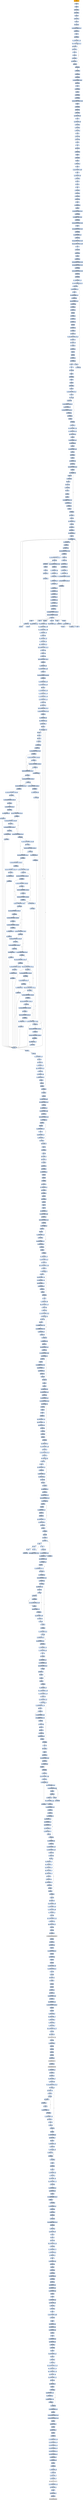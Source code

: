 digraph G {
node[shape=rectangle,style=filled,fillcolor=lightsteelblue,color=lightsteelblue]
bgcolor="transparent"
a0x0046abd6jmp_0x00469000[label="start\njmp 0x00469000",color="lightgrey",fillcolor="orange"];
a0x00469000cld_[label="0x00469000\ncld "];
a0x00469001pusha_[label="0x00469001\npusha "];
a0x00469002call_0x00469009[label="0x00469002\ncall 0x00469009"];
a0x00469009call_0x0046900e[label="0x00469009\ncall 0x0046900e"];
a0x0046900epopl_esi[label="0x0046900e\npopl %esi"];
a0x0046900fsubl_ecx_ecx[label="0x0046900f\nsubl %ecx, %ecx"];
a0x00469011popl_eax[label="0x00469011\npopl %eax"];
a0x00469012je_0x00469016[label="0x00469012\nje 0x00469016"];
a0x00469016movl_0x1951UINT32_ecx[label="0x00469016\nmovl $0x1951<UINT32>, %ecx"];
a0x0046901bmovl_ecx_eax[label="0x0046901b\nmovl %ecx, %eax"];
a0x0046901dclc_[label="0x0046901d\nclc "];
a0x0046901ejae_0x00469022[label="0x0046901e\njae 0x00469022"];
a0x00469022addl_0x33UINT8_esi[label="0x00469022\naddl $0x33<UINT8>, %esi"];
a0x00469025leal_0x67ecxeax4__eax[label="0x00469025\nleal 0x67(%ecx,%eax,4), %eax"];
a0x00469029call_0x00469030[label="0x00469029\ncall 0x00469030"];
a0x00469030xorb_al_esi_[label="0x00469030\nxorb %al, (%esi)"];
a0x00469032incl_esi[label="0x00469032\nincl %esi"];
a0x00469033popl_edx[label="0x00469033\npopl %edx"];
a0x00469034jmp_0x00469037[label="0x00469034\njmp 0x00469037"];
a0x00469037aam_0x9UINT8[label="0x00469037\naam $0x9<UINT8>"];
a0x00469039decl_ecx[label="0x00469039\ndecl %ecx"];
a0x0046903ajg_0x00469025[label="0x0046903a\njg 0x00469025"];
a0x0046903cjcxz_0x00469041[label="0x0046903c\njcxz 0x00469041"];
a0x00469041call_0x0046abc4[label="0x00469041\ncall 0x0046abc4"];
a0x0046abc4call_0x0046abc9[label="0x0046abc4\ncall 0x0046abc9"];
a0x0046abc9subl_0x237UINT32_esp_[label="0x0046abc9\nsubl $0x237<UINT32>, (%esp)"];
a0x0046abd0jmp_0x4esp_[label="0x0046abd0\njmp 0x4(%esp)"];
a0x00469046ret[label="0x00469046\nret"];
a0x0046a992jmp_0x0046a995[label="0x0046a992\njmp 0x0046a995"];
a0x0046a995decl_eax[label="0x0046a995\ndecl %eax"];
a0x0046a996call_0x0046a9d0[label="0x0046a996\ncall 0x0046a9d0"];
a0x0046a9d0jmp_0x0046a9d3[label="0x0046a9d0\njmp 0x0046a9d3"];
a0x0046a9d3cmpl_0x372efd27UINT32_eax[label="0x0046a9d3\ncmpl $0x372efd27<UINT32>, %eax"];
a0x0046a9d8pusha_[label="0x0046a9d8\npusha "];
a0x0046a9d9call_0x0046a9e4[label="0x0046a9d9\ncall 0x0046a9e4"];
a0x0046a9e4xorl_edi_edi[label="0x0046a9e4\nxorl %edi, %edi"];
a0x0046a9e6pushl_fs_edi_[label="0x0046a9e6\npushl %fs:(%edi)"];
a0x0046a9e9movl_esp_fs_edi_[label="0x0046a9e9\nmovl %esp, %fs:(%edi)"];
a0x0046a9ecint1_[label="0x0046a9ec\nint1 "];
a0x0046a9demovl_0x8esp__esp[label="0x0046a9de\nmovl 0x8(%esp), %esp"];
a0x0046a9e2jmp_0x0046a9f1[label="0x0046a9e2\njmp 0x0046a9f1"];
a0x0046a9f1jmp_0x0046a9f5[label="0x0046a9f1\njmp 0x0046a9f5"];
a0x0046a9f5movl_esi_eax[label="0x0046a9f5\nmovl %esi, %eax"];
a0x0046a9f7incl_eax[label="0x0046a9f7\nincl %eax"];
a0x0046a9f8xorl_edi_edi[label="0x0046a9f8\nxorl %edi, %edi"];
a0x0046a9fapopl_fs_edi_[label="0x0046a9fa\npopl %fs:(%edi)"];
a0x0046a9fdpopl_edi[label="0x0046a9fd\npopl %edi"];
a0x0046a9festc_[label="0x0046a9fe\nstc "];
a0x0046a9ffjb_0x0046aa03[label="0x0046a9ff\njb 0x0046aa03"];
a0x0046aa03andl_eax_eax[label="0x0046aa03\nandl %eax, %eax"];
a0x0046aa05pusha_[label="0x0046aa05\npusha "];
a0x0046aa06call_0x0046aa11[label="0x0046aa06\ncall 0x0046aa11"];
a0x0046aa11pushl_fs_0[label="0x0046aa11\npushl %fs:0"];
a0x0046aa17movl_esp_fs_0[label="0x0046aa17\nmovl %esp, %fs:0"];
a0x0046aa1dpushfl_[label="0x0046aa1d\npushfl "];
a0x0046aa1eorl_0x100UINT32_esp_[label="0x0046aa1e\norl $0x100<UINT32>, (%esp)"];
a0x0046aa25popfl_[label="0x0046aa25\npopfl "];
a0x0046aa0bmovl_0x8esp__esp[label="0x0046aa0b\nmovl 0x8(%esp), %esp"];
a0x0046aa0fjmp_0x0046aa2b[label="0x0046aa0f\njmp 0x0046aa2b"];
a0x0046aa2bpopl_fs_0[label="0x0046aa2b\npopl %fs:0"];
a0x0046aa31popl_eax[label="0x0046aa31\npopl %eax"];
a0x0046aa32popa_[label="0x0046aa32\npopa "];
a0x0046aa33jmp_0x0046aa37[label="0x0046aa33\njmp 0x0046aa37"];
a0x0046aa37call_0x0046aa3c[label="0x0046aa37\ncall 0x0046aa3c"];
a0x0046aa3cjmp_0x0046aa40[label="0x0046aa3c\njmp 0x0046aa40"];
a0x0046aa40addl_edi_eax[label="0x0046aa40\naddl %edi, %eax"];
a0x0046aa42clc_[label="0x0046aa42\nclc "];
a0x0046aa43movl_esp__ebx[label="0x0046aa43\nmovl (%esp), %ebx"];
a0x0046aa46popl_eax[label="0x0046aa46\npopl %eax"];
a0x0046aa47subl_0x411437UINT32_ebx[label="0x0046aa47\nsubl $0x411437<UINT32>, %ebx"];
a0x0046aa4djmp_0x0046aa50[label="0x0046aa4d\njmp 0x0046aa50"];
a0x0046aa50shrl_0xfffffff1UINT8_eax[label="0x0046aa50\nshrl $0xfffffff1<UINT8>, %eax"];
a0x0046aa53call_0x0046aa65[label="0x0046aa53\ncall 0x0046aa65"];
a0x0046aa65movl_0x244477fdUINT32_eax[label="0x0046aa65\nmovl $0x244477fd<UINT32>, %eax"];
a0x0046aa6aret[label="0x0046aa6a\nret"];
a0x0046aa58adcl_0x88f8c2adUINT32_eax[label="0x0046aa58\nadcl $0x88f8c2ad<UINT32>, %eax"];
a0x0046aa5djmp_0x0046aa6e[label="0x0046aa5d\njmp 0x0046aa6e"];
a0x0046aa6ercll_0x55UINT8_eax[label="0x0046aa6e\nrcll $0x55<UINT8>, %eax"];
a0x0046aa71xorl_edx_edx[label="0x0046aa71\nxorl %edx, %edx"];
a0x0046aa73xorl_0xa023356aUINT32_edx[label="0x0046aa73\nxorl $0xa023356a<UINT32>, %edx"];
a0x0046aa79addl_0x601dde2cUINT32_edx[label="0x0046aa79\naddl $0x601dde2c<UINT32>, %edx"];
a0x0046aa7fclc_[label="0x0046aa7f\nclc "];
a0x0046aa80jae_0x0046aa84[label="0x0046aa80\njae 0x0046aa84"];
a0x0046aa84andl_esi_eax[label="0x0046aa84\nandl %esi, %eax"];
a0x0046aa86incl_eax[label="0x0046aa86\nincl %eax"];
a0x0046aa87addl_ebx_edx[label="0x0046aa87\naddl %ebx, %edx"];
a0x0046aa89movl_0x9d40d813UINT32_edi[label="0x0046aa89\nmovl $0x9d40d813<UINT32>, %edi"];
a0x0046aa8exorl_0x9d40d81eUINT32_edi[label="0x0046aa8e\nxorl $0x9d40d81e<UINT32>, %edi"];
a0x0046aa94jmp_0x0046aa98[label="0x0046aa94\njmp 0x0046aa98"];
a0x0046aa98movl_0x136bb216UINT32_esi[label="0x0046aa98\nmovl $0x136bb216<UINT32>, %esi"];
a0x0046aa9dorl_esp_esp[label="0x0046aa9d\norl %esp, %esp"];
a0x0046aa9fjne_0x0046aaa2[label="0x0046aa9f\njne 0x0046aaa2"];
a0x0046aaa2rcrl_0x48UINT8_eax[label="0x0046aaa2\nrcrl $0x48<UINT8>, %eax"];
a0x0046aaa5imull_0x21UINT8_esi_esi[label="0x0046aaa5\nimull $0x21<UINT8>, %esi, %esi"];
a0x0046aaa8xorl_esi_edx_[label="0x0046aaa8\nxorl %esi, (%edx)"];
a0x0046aaaaroll_0x3UINT8_esi[label="0x0046aaaa\nroll $0x3<UINT8>, %esi"];
a0x0046aaadclc_[label="0x0046aaad\nclc "];
a0x0046aaaeadcl_0x25UINT8_esi[label="0x0046aaae\nadcl $0x25<UINT8>, %esi"];
a0x0046aab1movl_edx_eax[label="0x0046aab1\nmovl %edx, %eax"];
a0x0046aab3addl_0x4UINT32_eax[label="0x0046aab3\naddl $0x4<UINT32>, %eax"];
a0x0046aab8xchgl_eax_edx[label="0x0046aab8\nxchgl %eax, %edx"];
a0x0046aab9jmp_0x0046aabe[label="0x0046aab9\njmp 0x0046aabe"];
a0x0046aabesubl_esp_eax[label="0x0046aabe\nsubl %esp, %eax"];
a0x0046aac0incl_eax[label="0x0046aac0\nincl %eax"];
a0x0046aac1jmp_0x0046aac5[label="0x0046aac1\njmp 0x0046aac5"];
a0x0046aac5movl_esi_eax[label="0x0046aac5\nmovl %esi, %eax"];
a0x0046aac7xchgl_eax_edi[label="0x0046aac7\nxchgl %eax, %edi"];
a0x0046aac8decl_eax[label="0x0046aac8\ndecl %eax"];
a0x0046aac9xchgl_eax_edi[label="0x0046aac9\nxchgl %eax, %edi"];
a0x0046aacajmp_0x0046aace[label="0x0046aaca\njmp 0x0046aace"];
a0x0046aacesubl_eax_eax[label="0x0046aace\nsubl %eax, %eax"];
a0x0046aad0movl_0x5136f212UINT32_eax[label="0x0046aad0\nmovl $0x5136f212<UINT32>, %eax"];
a0x0046aad5addl_eax_esi[label="0x0046aad5\naddl %eax, %esi"];
a0x0046aad7testl_esp_esp[label="0x0046aad7\ntestl %esp, %esp"];
a0x0046aad9jns_0x0046aade[label="0x0046aad9\njns 0x0046aade"];
a0x0046aadesbbl_edx_eax[label="0x0046aade\nsbbl %edx, %eax"];
a0x0046aae0cld_[label="0x0046aae0\ncld "];
a0x0046aae1pushl_ecx[label="0x0046aae1\npushl %ecx"];
a0x0046aae2movl_edi_ecx[label="0x0046aae2\nmovl %edi, %ecx"];
a0x0046aae4jecxz_0x0046aae9[label="0x0046aae4\njecxz 0x0046aae9"];
a0x0046aae6popl_ecx[label="0x0046aae6\npopl %ecx"];
a0x0046aae7jmp_0x0046aaa5[label="0x0046aae7\njmp 0x0046aaa5"];
a0x0046aae9popl_ecx[label="0x0046aae9\npopl %ecx"];
a0x0046aaeastc_[label="0x0046aaea\nstc "];
a0x0046aaebjb_0x0046aaef[label="0x0046aaeb\njb 0x0046aaef"];
a0x0046aaefpopa_[label="0x0046aaef\npopa "];
a0x0046aaf0jmp_0x0046aaf3[label="0x0046aaf0\njmp 0x0046aaf3"];
a0x0046aaf3ret[label="0x0046aaf3\nret"];
a0x0046a99bpopl_ebx[label="0x0046a99b\npopl %ebx"];
a0x0046a99ccall_0x0046a9a1[label="0x0046a99c\ncall 0x0046a9a1"];
a0x0046a9a1popl_edi[label="0x0046a9a1\npopl %edi"];
a0x0046a9a2movl_0x194aUINT32_ecx[label="0x0046a9a2\nmovl $0x194a<UINT32>, %ecx"];
a0x0046a9a7incl_ebx[label="0x0046a9a7\nincl %ebx"];
a0x0046a9a8orw_cx_cx[label="0x0046a9a8\norw %cx, %cx"];
a0x0046a9abjne_0x0046a9af[label="0x0046a9ab\njne 0x0046a9af"];
a0x0046a9afrolb_0x1UINT8_ebxecx_[label="0x0046a9af\nrolb $0x1<UINT8>, (%ebx,%ecx)"];
a0x0046a9b3addb_cl_ebxecx_[label="0x0046a9b3\naddb %cl, (%ebx,%ecx)"];
a0x0046a9b6xorb_0x63UINT8_ebxecx_[label="0x0046a9b6\nxorb $0x63<UINT8>, (%ebx,%ecx)"];
a0x0046a9baincb_ebxecx_[label="0x0046a9ba\nincb (%ebx,%ecx)"];
a0x0046a9bdjmp_0x0046a9be[label="0x0046a9bd\njmp 0x0046a9be"];
a0x0046a9bedecl_ecx[label="0x0046a9be\ndecl %ecx"];
a0x0046a9c0jg_0x0046a9a8[label="0x0046a9c0\njg 0x0046a9a8"];
a0x0046a9c2movl_ecx_eax[label="0x0046a9c2\nmovl %ecx, %eax"];
a0x0046a9c4addl_0x26UINT8_ecx[label="0x0046a9c4\naddl $0x26<UINT8>, %ecx"];
a0x0046a9c7repz_stosb_al_es_edi_[label="0x0046a9c7\nrepz stosb %al, %es:(%edi)"];
a0x0046a9c9stosw_ax_es_edi_[label="0x0046a9c9\nstosw %ax, %es:(%edi)"];
a0x0046a9cbjmp_ebx[label="0x0046a9cb\njmp %ebx"];
a0x00469047addl_0x7UINT8_ebx[label="0x00469047\naddl $0x7<UINT8>, %ebx"];
a0x0046904arepz_jmp_0x0046904c[label="0x0046904a\nrepz jmp 0x0046904c"];
a0x0046904cjmp_ebx[label="0x0046904c\njmp %ebx"];
a0x0046904eaddl_0x1bUINT8_ebx[label="0x0046904e\naddl $0x1b<UINT8>, %ebx"];
a0x00469051pushl_ebx[label="0x00469051\npushl %ebx"];
a0x00469052call_0x00469057[label="0x00469052\ncall 0x00469057"];
a0x00469057popl_esi[label="0x00469057\npopl %esi"];
a0x00469058leal_0x23esi__esi[label="0x00469058\nleal 0x23(%esi), %esi"];
a0x0046905bmovl_esi_edi[label="0x0046905b\nmovl %esi, %edi"];
a0x0046905dmovl_0x80cUINT32_ecx[label="0x0046905d\nmovl $0x80c<UINT32>, %ecx"];
a0x00469062popl_edx[label="0x00469062\npopl %edx"];
a0x00469063lodsb_ds_esi__al[label="0x00469063\nlodsb %ds:(%esi), %al"];
a0x00469064decb_al[label="0x00469064\ndecb %al"];
a0x00469066jmp_0x00469067[label="0x00469066\njmp 0x00469067"];
a0x00469067jmp_edx[label="0x00469067\njmp %edx"];
a0x00469069xorb_cl_al[label="0x00469069\nxorb %cl, %al"];
a0x0046906bjmp_0x0046906c[label="0x0046906b\njmp 0x0046906c"];
a0x0046906cpushl_eax[label="0x0046906c\npushl %eax"];
a0x0046906erolb_esp_[label="0x0046906e\nrolb (%esp)"];
a0x00469071popl_eax[label="0x00469071\npopl %eax"];
a0x00469072addb_0xffffffd7UINT8_al[label="0x00469072\naddb $0xffffffd7<UINT8>, %al"];
a0x00469074stosb_al_es_edi_[label="0x00469074\nstosb %al, %es:(%edi)"];
a0x00469075jmp_0x00469076[label="0x00469075\njmp 0x00469076"];
a0x00469076decl_ecx[label="0x00469076\ndecl %ecx"];
a0x00469078jg_0x00469063[label="0x00469078\njg 0x00469063"];
a0x0046907acall_0x0046907f[label="0x0046907a\ncall 0x0046907f"];
a0x0046907fpopl_ebp[label="0x0046907f\npopl %ebp"];
a0x00469080leal_0x46ebp__eax[label="0x00469080\nleal 0x46(%ebp), %eax"];
a0x00469083pushl_eax[label="0x00469083\npushl %eax"];
a0x00469084xorl_eax_eax[label="0x00469084\nxorl %eax, %eax"];
a0x00469086pushl_fs_eax_[label="0x00469086\npushl %fs:(%eax)"];
a0x00469089movl_esp_fs_eax_[label="0x00469089\nmovl %esp, %fs:(%eax)"];
a0x0046908cint3_[label="0x0046908c\nint3 "];
a0x004690c5movl_0x4esp__eax[label="0x004690c5\nmovl 0x4(%esp), %eax"];
a0x004690c9movl_0xcesp__ecx[label="0x004690c9\nmovl 0xc(%esp), %ecx"];
a0x004690cdincl_0xb8ecx_[label="0x004690cd\nincl 0xb8(%ecx)"];
a0x004690d3movl_eax__eax[label="0x004690d3\nmovl (%eax), %eax"];
a0x004690d5cmpl_0xc0000094UINT32_eax[label="0x004690d5\ncmpl $0xc0000094<UINT32>, %eax"];
a0x004690dajne_0x00469100[label="0x004690da\njne 0x00469100"];
a0x00469100cmpl_0x80000004UINT32_eax[label="0x00469100\ncmpl $0x80000004<UINT32>, %eax"];
a0x00469105je_0x00469113[label="0x00469105\nje 0x00469113"];
a0x00469107cmpl_0x80000003UINT32_eax[label="0x00469107\ncmpl $0x80000003<UINT32>, %eax"];
a0x0046910cje_0x00469120[label="0x0046910c\nje 0x00469120"];
a0x00469120movl_0xb4ecx__eax[label="0x00469120\nmovl 0xb4(%ecx), %eax"];
a0x00469126leal_0x24eax__eax[label="0x00469126\nleal 0x24(%eax), %eax"];
a0x00469129movl_eax_0x4ecx_[label="0x00469129\nmovl %eax, 0x4(%ecx)"];
a0x0046912cmovl_0xb4ecx__eax[label="0x0046912c\nmovl 0xb4(%ecx), %eax"];
a0x00469132leal_0x1feax__eax[label="0x00469132\nleal 0x1f(%eax), %eax"];
a0x00469135movl_eax_0x8ecx_[label="0x00469135\nmovl %eax, 0x8(%ecx)"];
a0x00469138movl_0xb4ecx__eax[label="0x00469138\nmovl 0xb4(%ecx), %eax"];
a0x0046913eleal_0x1aeax__eax[label="0x0046913e\nleal 0x1a(%eax), %eax"];
a0x00469141movl_eax_0xcecx_[label="0x00469141\nmovl %eax, 0xc(%ecx)"];
a0x00469144movl_0xb4ecx__eax[label="0x00469144\nmovl 0xb4(%ecx), %eax"];
a0x0046914aleal_0x11eax__eax[label="0x0046914a\nleal 0x11(%eax), %eax"];
a0x0046914dmovl_eax_0x10ecx_[label="0x0046914d\nmovl %eax, 0x10(%ecx)"];
a0x00469150xorl_eax_eax[label="0x00469150\nxorl %eax, %eax"];
a0x00469152andl_0xffff0ff0UINT32_0x14ecx_[label="0x00469152\nandl $0xffff0ff0<UINT32>, 0x14(%ecx)"];
a0x00469159movl_0x155UINT32_0x18ecx_[label="0x00469159\nmovl $0x155<UINT32>, 0x18(%ecx)"];
a0x00469160ret[label="0x00469160\nret"];
a0x0046908dnop_[label="0x0046908d\nnop "];
a0x0046908emovl_eax_eax[label="0x0046908e\nmovl %eax, %eax"];
a0x00469090stc_[label="0x00469090\nstc "];
a0x00469113call_0x00469119[label="0x00469113\ncall 0x00469119"];
a0x00469119popl_eax[label="0x00469119\npopl %eax"];
a0x0046911aincb_eax_[label="0x0046911a\nincb (%eax)"];
a0x0046911csubl_eax_eax[label="0x0046911c\nsubl %eax, %eax"];
a0x0046911ejmp_0x00469160[label="0x0046911e\njmp 0x00469160"];
a0x00469091nop_[label="0x00469091\nnop "];
a0x00469092leal_0x1234ebx2__eax[label="0x00469092\nleal 0x1234(,%ebx,2), %eax"];
a0x00469099clc_[label="0x00469099\nclc "];
a0x0046909anop_[label="0x0046909a\nnop "];
a0x0046909bshrl_0x5UINT8_ebx[label="0x0046909b\nshrl $0x5<UINT8>, %ebx"];
a0x0046909ecld_[label="0x0046909e\ncld "];
a0x0046909fnop_[label="0x0046909f\nnop "];
a0x004690a0roll_0x7UINT8_eax[label="0x004690a0\nroll $0x7<UINT8>, %eax"];
a0x004690a3nop_[label="0x004690a3\nnop "];
a0x004690a4nop_[label="0x004690a4\nnop "];
a0x004690a5xorl_ebx_ebx[label="0x004690a5\nxorl %ebx, %ebx"];
a0x004690a7divl_ebx_eax[label="0x004690a7\ndivl %ebx, %eax"];
a0x004690dcincl_0xb8ecx_[label="0x004690dc\nincl 0xb8(%ecx)"];
a0x004690e2xorl_eax_eax[label="0x004690e2\nxorl %eax, %eax"];
a0x004690e4andl_eax_0x4ecx_[label="0x004690e4\nandl %eax, 0x4(%ecx)"];
a0x004690e7andl_eax_0x8ecx_[label="0x004690e7\nandl %eax, 0x8(%ecx)"];
a0x004690eaandl_eax_0xcecx_[label="0x004690ea\nandl %eax, 0xc(%ecx)"];
a0x004690edandl_eax_0x10ecx_[label="0x004690ed\nandl %eax, 0x10(%ecx)"];
a0x004690f0andl_0xffff0ff0UINT32_0x14ecx_[label="0x004690f0\nandl $0xffff0ff0<UINT32>, 0x14(%ecx)"];
a0x004690f7andl_0xdc00UINT32_0x18ecx_[label="0x004690f7\nandl $0xdc00<UINT32>, 0x18(%ecx)"];
a0x004690fejmp_0x00469160[label="0x004690fe\njmp 0x00469160"];
a0x004690a9popl_fs_0[label="0x004690a9\npopl %fs:0"];
a0x004690afaddl_0x4UINT8_esp[label="0x004690af\naddl $0x4<UINT8>, %esp"];
a0x004690b2movw_0x4647UINT16_si[label="0x004690b2\nmovw $0x4647<UINT16>, %si"];
a0x004690b6movw_0x4a4dUINT16_di[label="0x004690b6\nmovw $0x4a4d<UINT16>, %di"];
a0x004690bamovb_0x99ebp__al[label="0x004690ba\nmovb 0x99(%ebp), %al"];
a0x004690c0jmp_0x00469161[label="0x004690c0\njmp 0x00469161"];
a0x00469161subb_0x4UINT8_al[label="0x00469161\nsubb $0x4<UINT8>, %al"];
a0x00469163movb_al_0x99ebp_[label="0x00469163\nmovb %al, 0x99(%ebp)"];
a0x00469169movl_0x1bafebp__edx[label="0x00469169\nmovl 0x1baf(%ebp), %edx"];
a0x0046916fandl_0xffff0000UINT32_edx[label="0x0046916f\nandl $0xffff0000<UINT32>, %edx"];
a0x00469175movl_esp_eax[label="0x00469175\nmovl %esp, %eax"];
a0x00469177xorl_esp_esp[label="0x00469177\nxorl %esp, %esp"];
a0x00469179movl_eax_esp[label="0x00469179\nmovl %eax, %esp"];
a0x0046917bcmpw_0x5a4dUINT16_edx_[label="0x0046917b\ncmpw $0x5a4d<UINT16>, (%edx)"];
a0x00469180je_0x0046918a[label="0x00469180\nje 0x0046918a"];
a0x0046918amovl_0x3cedx__eax[label="0x0046918a\nmovl 0x3c(%edx), %eax"];
a0x0046918dcmpl_0x200UINT32_eax[label="0x0046918d\ncmpl $0x200<UINT32>, %eax"];
a0x00469192ja_0x0046917b[label="0x00469192\nja 0x0046917b"];
a0x00469194cmpl_0x4550UINT32_eaxedx_[label="0x00469194\ncmpl $0x4550<UINT32>, (%eax,%edx)"];
a0x0046919bjne_0x0046917b[label="0x0046919b\njne 0x0046917b"];
a0x0046919dmovl_0x78eaxedx__eax[label="0x0046919d\nmovl 0x78(%eax,%edx), %eax"];
a0x004691a1movl_0x1ceaxedx__ebx[label="0x004691a1\nmovl 0x1c(%eax,%edx), %ebx"];
a0x004691a5pushl_ebx[label="0x004691a5\npushl %ebx"];
a0x004691a6movl_0x24eaxedx__ebx[label="0x004691a6\nmovl 0x24(%eax,%edx), %ebx"];
a0x004691aamovl_0x20eaxedx__esi[label="0x004691aa\nmovl 0x20(%eax,%edx), %esi"];
a0x004691aemovl_0x18eaxedx__ecx[label="0x004691ae\nmovl 0x18(%eax,%edx), %ecx"];
a0x004691b2movl_0xceaxedx__eax[label="0x004691b2\nmovl 0xc(%eax,%edx), %eax"];
a0x004691b6addl_edx_eax[label="0x004691b6\naddl %edx, %eax"];
a0x004691b8movl_eax__eax[label="0x004691b8\nmovl (%eax), %eax"];
a0x004691baandl_0x5f5f5f5fUINT32_eax[label="0x004691ba\nandl $0x5f5f5f5f<UINT32>, %eax"];
a0x004691bfcmpl_0x4e52454bUINT32_eax[label="0x004691bf\ncmpl $0x4e52454b<UINT32>, %eax"];
a0x004691c4je_0x004691cd[label="0x004691c4\nje 0x004691cd"];
a0x004691cdleal__4esiedx__esi[label="0x004691cd\nleal -4(%esi,%edx), %esi"];
a0x004691d1leal__2ebxedx__ebx[label="0x004691d1\nleal -2(%ebx,%edx), %ebx"];
a0x004691d5pushl_0xdUINT8[label="0x004691d5\npushl $0xd<UINT8>"];
a0x004691d7popl_edi[label="0x004691d7\npopl %edi"];
a0x004691d8addl_0x4UINT8_esi[label="0x004691d8\naddl $0x4<UINT8>, %esi"];
a0x004691dbincl_ebx[label="0x004691db\nincl %ebx"];
a0x004691dcincl_ebx[label="0x004691dc\nincl %ebx"];
a0x004691dddecl_ecx[label="0x004691dd\ndecl %ecx"];
a0x004691dejl_0x004691c6[label="0x004691de\njl 0x004691c6"];
a0x004691e0movl_esi__eax[label="0x004691e0\nmovl (%esi), %eax"];
a0x004691e2addl_edx_eax[label="0x004691e2\naddl %edx, %eax"];
a0x004691e4cmpl_0x64616f4cUINT32_eax_[label="0x004691e4\ncmpl $0x64616f4c<UINT32>, (%eax)"];
a0x004691eajne_0x00469226[label="0x004691ea\njne 0x00469226"];
a0x00469226cmpl_0x74697845UINT32_eax_[label="0x00469226\ncmpl $0x74697845<UINT32>, (%eax)"];
a0x0046922cjne_0x00469247[label="0x0046922c\njne 0x00469247"];
a0x00469247cmpl_0x74726956UINT32_eax_[label="0x00469247\ncmpl $0x74726956<UINT32>, (%eax)"];
a0x0046924djne_0x0046926e[label="0x0046924d\njne 0x0046926e"];
a0x0046926ecmpl_0x74726956UINT32_eax_[label="0x0046926e\ncmpl $0x74726956<UINT32>, (%eax)"];
a0x00469274jne_0x00469292[label="0x00469274\njne 0x00469292"];
a0x00469292cmpl_0x61657243UINT32_eax_[label="0x00469292\ncmpl $0x61657243<UINT32>, (%eax)"];
a0x00469298jne_0x004692b6[label="0x00469298\njne 0x004692b6"];
a0x004692b6cmpl_0x6e65704fUINT32_eax_[label="0x004692b6\ncmpl $0x6e65704f<UINT32>, (%eax)"];
a0x004692bcjne_0x004692da[label="0x004692bc\njne 0x004692da"];
a0x004692dacmpl_0x43746547UINT32_eax_[label="0x004692da\ncmpl $0x43746547<UINT32>, (%eax)"];
a0x004692e0jne_0x00469310[label="0x004692e0\njne 0x00469310"];
a0x00469310cmpl_0x74726956UINT32_eax_[label="0x00469310\ncmpl $0x74726956<UINT32>, (%eax)"];
a0x00469316jne_0x0046933d[label="0x00469316\njne 0x0046933d"];
a0x0046933dcmpl_0x61657243UINT32_eax_[label="0x0046933d\ncmpl $0x61657243<UINT32>, (%eax)"];
a0x00469343jne_0x00469361[label="0x00469343\njne 0x00469361"];
a0x00469361cmpl_0x736f6c43UINT32_eax_[label="0x00469361\ncmpl $0x736f6c43<UINT32>, (%eax)"];
a0x00469367jne_0x00469385[label="0x00469367\njne 0x00469385"];
a0x00469385cmpl_0x64616552UINT32_eax_[label="0x00469385\ncmpl $0x64616552<UINT32>, (%eax)"];
a0x0046938bjne_0x004693a6[label="0x0046938b\njne 0x004693a6"];
a0x004693a6cmpl_0x4d746547UINT32_eax_[label="0x004693a6\ncmpl $0x4d746547<UINT32>, (%eax)"];
a0x004693acjne_0x004693db[label="0x004693ac\njne 0x004693db"];
a0x004693dbcmpl_0x50746547UINT32_eax_[label="0x004693db\ncmpl $0x50746547<UINT32>, (%eax)"];
a0x004693e1jne_0x004691d8[label="0x004693e1\njne 0x004691d8"];
a0x00469369cmpl_0x6e614865UINT32_0x4eax_[label="0x00469369\ncmpl $0x6e614865<UINT32>, 0x4(%eax)"];
a0x00469370jne_0x00469385[label="0x00469370\njne 0x00469385"];
a0x00469372cmpl_0x656c64UINT32_0x8eax_[label="0x00469372\ncmpl $0x656c64<UINT32>, 0x8(%eax)"];
a0x00469379jne_0x00469385[label="0x00469379\njne 0x00469385"];
a0x0046937bpushl_0x3e3UINT32[label="0x0046937b\npushl $0x3e3<UINT32>"];
a0x00469380jmp_0x00469203[label="0x00469380\njmp 0x00469203"];
a0x00469203popl_eax[label="0x00469203\npopl %eax"];
a0x00469204popl_eax[label="0x00469204\npopl %eax"];
a0x00469205pushl_eax[label="0x00469205\npushl %eax"];
a0x00469206subl_0x4UINT8_esp[label="0x00469206\nsubl $0x4<UINT8>, %esp"];
a0x00469209pushl_ebx[label="0x00469209\npushl %ebx"];
a0x0046920aaddl_edx_eax[label="0x0046920a\naddl %edx, %eax"];
a0x0046920cmovzwl_ebx__ebx[label="0x0046920c\nmovzwl (%ebx), %ebx"];
a0x0046920fmovl_eaxebx4__ebx[label="0x0046920f\nmovl (%eax,%ebx,4), %ebx"];
a0x00469212addl_edx_ebx[label="0x00469212\naddl %edx, %ebx"];
a0x00469214movl_0x4esp__eax[label="0x00469214\nmovl 0x4(%esp), %eax"];
a0x00469218movl_ebx_eaxebp_[label="0x00469218\nmovl %ebx, (%eax,%ebp)"];
a0x0046921bpopl_ebx[label="0x0046921b\npopl %ebx"];
a0x0046921cpopl_eax[label="0x0046921c\npopl %eax"];
a0x0046921ddecl_edi[label="0x0046921d\ndecl %edi"];
a0x0046921ejne_0x004691d8[label="0x0046921e\njne 0x004691d8"];
a0x0046929acmpl_0x754d6574UINT32_0x4eax_[label="0x0046929a\ncmpl $0x754d6574<UINT32>, 0x4(%eax)"];
a0x004692a1jne_0x004692b6[label="0x004692a1\njne 0x004692b6"];
a0x00469345cmpl_0x69466574UINT32_0x4eax_[label="0x00469345\ncmpl $0x69466574<UINT32>, 0x4(%eax)"];
a0x0046934cjne_0x00469361[label="0x0046934c\njne 0x00469361"];
a0x0046934ecmpl_0x41656cUINT32_0x8eax_[label="0x0046934e\ncmpl $0x41656c<UINT32>, 0x8(%eax)"];
a0x00469355jne_0x00469361[label="0x00469355\njne 0x00469361"];
a0x00469357pushl_0x3ebUINT32[label="0x00469357\npushl $0x3eb<UINT32>"];
a0x0046935cjmp_0x00469203[label="0x0046935c\njmp 0x00469203"];
a0x004692a3cmpl_0x41786574UINT32_0x8eax_[label="0x004692a3\ncmpl $0x41786574<UINT32>, 0x8(%eax)"];
a0x004692aajne_0x004692b6[label="0x004692aa\njne 0x004692b6"];
a0x004692acpushl_0x3d3UINT32[label="0x004692ac\npushl $0x3d3<UINT32>"];
a0x004692b1jmp_0x00469203[label="0x004692b1\njmp 0x00469203"];
a0x0046922ecmpl_0x636f7250UINT32_0x4eax_[label="0x0046922e\ncmpl $0x636f7250<UINT32>, 0x4(%eax)"];
a0x00469235jne_0x00469247[label="0x00469235\njne 0x00469247"];
a0x00469237cmpl_0x737365UINT32_0x8eax_[label="0x00469237\ncmpl $0x737365<UINT32>, 0x8(%eax)"];
a0x0046923ejne_0x00469247[label="0x0046923e\njne 0x00469247"];
a0x00469240pushl_0x3c7UINT32[label="0x00469240\npushl $0x3c7<UINT32>"];
a0x00469245jmp_0x00469203[label="0x00469245\njmp 0x00469203"];
a0x004692e2cmpl_0x65727275UINT32_0x4eax_[label="0x004692e2\ncmpl $0x65727275<UINT32>, 0x4(%eax)"];
a0x004692e9jne_0x00469310[label="0x004692e9\njne 0x00469310"];
a0x004692ebcmpl_0x7250746eUINT32_0x8eax_[label="0x004692eb\ncmpl $0x7250746e<UINT32>, 0x8(%eax)"];
a0x004692f2jne_0x00469310[label="0x004692f2\njne 0x00469310"];
a0x004692f4cmpl_0x7365636fUINT32_0xceax_[label="0x004692f4\ncmpl $0x7365636f<UINT32>, 0xc(%eax)"];
a0x004692fbjne_0x00469310[label="0x004692fb\njne 0x00469310"];
a0x004692fdcmpl_0x644973UINT32_0x10eax_[label="0x004692fd\ncmpl $0x644973<UINT32>, 0x10(%eax)"];
a0x00469304jne_0x00469310[label="0x00469304\njne 0x00469310"];
a0x00469306pushl_0x3d7UINT32[label="0x00469306\npushl $0x3d7<UINT32>"];
a0x0046930bjmp_0x00469203[label="0x0046930b\njmp 0x00469203"];
a0x004693aecmpl_0x6c75646fUINT32_0x4eax_[label="0x004693ae\ncmpl $0x6c75646f<UINT32>, 0x4(%eax)"];
a0x004693b5jne_0x004693db[label="0x004693b5\njne 0x004693db"];
a0x004693b7cmpl_0x6c694665UINT32_0x8eax_[label="0x004693b7\ncmpl $0x6c694665<UINT32>, 0x8(%eax)"];
a0x004693bejne_0x004693db[label="0x004693be\njne 0x004693db"];
a0x004693c0cmpl_0x6d614e65UINT32_0xceax_[label="0x004693c0\ncmpl $0x6d614e65<UINT32>, 0xc(%eax)"];
a0x004693c7jne_0x004693db[label="0x004693c7\njne 0x004693db"];
a0x004693c9cmpw_0x4165UINT16_0x10eax_[label="0x004693c9\ncmpw $0x4165<UINT16>, 0x10(%eax)"];
a0x004693cfjne_0x004693db[label="0x004693cf\njne 0x004693db"];
a0x004693d1pushl_0x3efUINT32[label="0x004693d1\npushl $0x3ef<UINT32>"];
a0x004693d6jmp_0x00469203[label="0x004693d6\njmp 0x00469203"];
a0x004693e7cmpl_0x41636f72UINT32_0x4eax_[label="0x004693e7\ncmpl $0x41636f72<UINT32>, 0x4(%eax)"];
a0x004693eejne_0x004691d8[label="0x004693ee\njne 0x004691d8"];
a0x004693f4cmpl_0x65726464UINT32_0x8eax_[label="0x004693f4\ncmpl $0x65726464<UINT32>, 0x8(%eax)"];
a0x004693fbjne_0x004691d8[label="0x004693fb\njne 0x004691d8"];
a0x00469401pushl_0x3bfUINT32[label="0x00469401\npushl $0x3bf<UINT32>"];
a0x00469406jmp_0x00469203[label="0x00469406\njmp 0x00469203"];
a0x004691eccmpl_0x7262694cUINT32_0x4eax_[label="0x004691ec\ncmpl $0x7262694c<UINT32>, 0x4(%eax)"];
a0x004691f3jne_0x00469226[label="0x004691f3\njne 0x00469226"];
a0x004691f5cmpl_0x41797261UINT32_0x8eax_[label="0x004691f5\ncmpl $0x41797261<UINT32>, 0x8(%eax)"];
a0x004691fcjne_0x00469226[label="0x004691fc\njne 0x00469226"];
a0x004691fepushl_0x3c3UINT32[label="0x004691fe\npushl $0x3c3<UINT32>"];
a0x004692becmpl_0x636f7250UINT32_0x4eax_[label="0x004692be\ncmpl $0x636f7250<UINT32>, 0x4(%eax)"];
a0x004692c5jne_0x004692da[label="0x004692c5\njne 0x004692da"];
a0x004692c7cmpl_0x737365UINT32_0x8eax_[label="0x004692c7\ncmpl $0x737365<UINT32>, 0x8(%eax)"];
a0x004692cejne_0x004692da[label="0x004692ce\njne 0x004692da"];
a0x004692d0pushl_0x3dbUINT32[label="0x004692d0\npushl $0x3db<UINT32>"];
a0x004692d5jmp_0x00469203[label="0x004692d5\njmp 0x00469203"];
a0x0046938dcmpl_0x656c6946UINT32_0x4eax_[label="0x0046938d\ncmpl $0x656c6946<UINT32>, 0x4(%eax)"];
a0x00469394jne_0x004693a6[label="0x00469394\njne 0x004693a6"];
a0x00469396cmpb_0x0UINT8_0x8eax_[label="0x00469396\ncmpb $0x0<UINT8>, 0x8(%eax)"];
a0x0046939ajne_0x004693a6[label="0x0046939a\njne 0x004693a6"];
a0x0046939cpushl_0x3e7UINT32[label="0x0046939c\npushl $0x3e7<UINT32>"];
a0x004693a1jmp_0x00469203[label="0x004693a1\njmp 0x00469203"];
a0x0046924fcmpl_0x416c6175UINT32_0x4eax_[label="0x0046924f\ncmpl $0x416c6175<UINT32>, 0x4(%eax)"];
a0x00469256jne_0x0046926e[label="0x00469256\njne 0x0046926e"];
a0x00469258cmpl_0x636f6c6cUINT32_0x8eax_[label="0x00469258\ncmpl $0x636f6c6c<UINT32>, 0x8(%eax)"];
a0x0046925fjne_0x0046926e[label="0x0046925f\njne 0x0046926e"];
a0x00469261cmpb_0x0UINT8_0xceax_[label="0x00469261\ncmpb $0x0<UINT8>, 0xc(%eax)"];
a0x00469265jne_0x0046926e[label="0x00469265\njne 0x0046926e"];
a0x00469267pushl_0x3cbUINT32[label="0x00469267\npushl $0x3cb<UINT32>"];
a0x0046926cjmp_0x00469203[label="0x0046926c\njmp 0x00469203"];
a0x00469276cmpl_0x466c6175UINT32_0x4eax_[label="0x00469276\ncmpl $0x466c6175<UINT32>, 0x4(%eax)"];
a0x0046927djne_0x00469292[label="0x0046927d\njne 0x00469292"];
a0x00469318cmpl_0x506c6175UINT32_0x4eax_[label="0x00469318\ncmpl $0x506c6175<UINT32>, 0x4(%eax)"];
a0x0046931fjne_0x0046933d[label="0x0046931f\njne 0x0046933d"];
a0x0046927fcmpl_0x656572UINT32_0x8eax_[label="0x0046927f\ncmpl $0x656572<UINT32>, 0x8(%eax)"];
a0x00469286jne_0x00469292[label="0x00469286\njne 0x00469292"];
a0x00469288pushl_0x3cfUINT32[label="0x00469288\npushl $0x3cf<UINT32>"];
a0x0046928djmp_0x00469203[label="0x0046928d\njmp 0x00469203"];
a0x00469321cmpl_0x65746f72UINT32_0x8eax_[label="0x00469321\ncmpl $0x65746f72<UINT32>, 0x8(%eax)"];
a0x00469328jne_0x0046933d[label="0x00469328\njne 0x0046933d"];
a0x0046932acmpl_0x78457463UINT32_0xceax_[label="0x0046932a\ncmpl $0x78457463<UINT32>, 0xc(%eax)"];
a0x00469331jne_0x0046933d[label="0x00469331\njne 0x0046933d"];
a0x00469333pushl_0x3dfUINT32[label="0x00469333\npushl $0x3df<UINT32>"];
a0x00469338jmp_0x00469203[label="0x00469338\njmp 0x00469203"];
a0x00469220je_0x0046940b[label="0x00469220\nje 0x0046940b"];
a0x0046940bpopl_eax[label="0x0046940b\npopl %eax"];
a0x0046940cmovl_edx_0x1d21ebp_[label="0x0046940c\nmovl %edx, 0x1d21(%ebp)"];
a0x00469412movl_0x63cUINT32_edx[label="0x00469412\nmovl $0x63c<UINT32>, %edx"];
a0x00469417xorb_bl_bl[label="0x00469417\nxorb %bl, %bl"];
a0x00469419leal_ebpedx__esi[label="0x00469419\nleal (%ebp,%edx), %esi"];
a0x0046941daddl_0x23UINT8_edx[label="0x0046941d\naddl $0x23<UINT8>, %edx"];
a0x00469420movl_esi_edi[label="0x00469420\nmovl %esi, %edi"];
a0x00469422movl_0x12d7UINT32_ecx[label="0x00469422\nmovl $0x12d7<UINT32>, %ecx"];
a0x00469427lodsb_ds_esi__al[label="0x00469427\nlodsb %ds:(%esi), %al"];
a0x00469428xorb_bl_al[label="0x00469428\nxorb %bl, %al"];
a0x0046942aincb_al[label="0x0046942a\nincb %al"];
a0x0046942cxorb_0x7dUINT8_al[label="0x0046942c\nxorb $0x7d<UINT8>, %al"];
a0x0046942eclc_[label="0x0046942e\nclc "];
a0x0046942frolb_0x3UINT8_al[label="0x0046942f\nrolb $0x3<UINT8>, %al"];
a0x00469432stosb_al_es_edi_[label="0x00469432\nstosb %al, %es:(%edi)"];
a0x00469433movb_al_bl[label="0x00469433\nmovb %al, %bl"];
a0x00469435loop_0x00469427[label="0x00469435\nloop 0x00469427"];
a0x00469437clc_[label="0x00469437\nclc "];
a0x00469438jae_0x00469684[label="0x00469438\njae 0x00469684"];
a0x00469684pusha_[label="0x00469684\npusha "];
a0x00469685call_0x00469693[label="0x00469685\ncall 0x00469693"];
a0x00469693subl_ecx_ecx[label="0x00469693\nsubl %ecx, %ecx"];
a0x00469695je_0x00469699[label="0x00469695\nje 0x00469699"];
a0x00469699pushl_fs_ecx_[label="0x00469699\npushl %fs:(%ecx)"];
a0x0046969cjmp_0x004696a0[label="0x0046969c\njmp 0x004696a0"];
a0x004696a0movl_esp_fs_ecx_[label="0x004696a0\nmovl %esp, %fs:(%ecx)"];
a0x004696a3incl_ecx[label="0x004696a3\nincl %ecx"];
a0x004696a4decl_ecx[label="0x004696a4\ndecl %ecx"];
a0x004696a5je_0x004696a8[label="0x004696a5\nje 0x004696a8"];
a0x004696a8leal_eax_eax[label="0x004696a8\nleal %eax, %eax"];
a0x0046968amovl_0x8esp__esp[label="0x0046968a\nmovl 0x8(%esp), %esp"];
a0x0046968ejmp_0x00469691[label="0x0046968e\njmp 0x00469691"];
a0x00469691jmp_0x004696ae[label="0x00469691\njmp 0x004696ae"];
a0x004696aepopl_fs_0[label="0x004696ae\npopl %fs:0"];
a0x004696b4jmp_0x004696b8[label="0x004696b4\njmp 0x004696b8"];
a0x004696b8popl_ecx[label="0x004696b8\npopl %ecx"];
a0x004696b9popa_[label="0x004696b9\npopa "];
a0x004696bacmc_[label="0x004696ba\ncmc "];
a0x004696bbleal_ebpedx__esi[label="0x004696bb\nleal (%ebp,%edx), %esi"];
a0x004696bfaddl_0x22UINT8_edx[label="0x004696bf\naddl $0x22<UINT8>, %edx"];
a0x004696c2movl_esi_edi[label="0x004696c2\nmovl %esi, %edi"];
a0x004696c4movl_0x12b4UINT32_ecx[label="0x004696c4\nmovl $0x12b4<UINT32>, %ecx"];
a0x004696c9subb_bl_bl[label="0x004696c9\nsubb %bl, %bl"];
a0x004696cblodsb_ds_esi__al[label="0x004696cb\nlodsb %ds:(%esi), %al"];
a0x004696ccxorb_bl_al[label="0x004696cc\nxorb %bl, %al"];
a0x004696ceincb_al[label="0x004696ce\nincb %al"];
a0x004696d0xorb_0x6fUINT8_al[label="0x004696d0\nxorb $0x6f<UINT8>, %al"];
a0x004696d2jmp_0x004696d6[label="0x004696d2\njmp 0x004696d6"];
a0x004696d6addb_0x21UINT8_al[label="0x004696d6\naddb $0x21<UINT8>, %al"];
a0x004696d8stosb_al_es_edi_[label="0x004696d8\nstosb %al, %es:(%edi)"];
a0x004696d9movb_al_bl[label="0x004696d9\nmovb %al, %bl"];
a0x004696dbdecl_ecx[label="0x004696db\ndecl %ecx"];
a0x004696dcjg_0x004696cb[label="0x004696dc\njg 0x004696cb"];
a0x004696deleal_ebpedx__esi[label="0x004696de\nleal (%ebp,%edx), %esi"];
a0x004696e2addl_0x1eUINT8_edx[label="0x004696e2\naddl $0x1e<UINT8>, %edx"];
a0x004696e5movl_esi_edi[label="0x004696e5\nmovl %esi, %edi"];
a0x004696e7movl_0x1292UINT32_ecx[label="0x004696e7\nmovl $0x1292<UINT32>, %ecx"];
a0x004696ecxorw_bx_bx[label="0x004696ec\nxorw %bx, %bx"];
a0x004696eflodsb_ds_esi__al[label="0x004696ef\nlodsb %ds:(%esi), %al"];
a0x004696f0xorb_bl_al[label="0x004696f0\nxorb %bl, %al"];
a0x004696f2addb_0x1UINT8_al[label="0x004696f2\naddb $0x1<UINT8>, %al"];
a0x004696f4xorb_0x3fUINT8_al[label="0x004696f4\nxorb $0x3f<UINT8>, %al"];
a0x004696f6rolb_0x5UINT8_al[label="0x004696f6\nrolb $0x5<UINT8>, %al"];
a0x004696f9stosb_al_es_edi_[label="0x004696f9\nstosb %al, %es:(%edi)"];
a0x004696famovb_al_bl[label="0x004696fa\nmovb %al, %bl"];
a0x004696fcdecl_ecx[label="0x004696fc\ndecl %ecx"];
a0x004696fdjg_0x004696ef[label="0x004696fd\njg 0x004696ef"];
a0x004696ffstc_[label="0x004696ff\nstc "];
a0x00469700leal_ebpedx__esi[label="0x00469700\nleal (%ebp,%edx), %esi"];
a0x00469704addl_0x22UINT8_edx[label="0x00469704\naddl $0x22<UINT8>, %edx"];
a0x00469707movl_esi_edi[label="0x00469707\nmovl %esi, %edi"];
a0x00469709subl_ebx_ebx[label="0x00469709\nsubl %ebx, %ebx"];
a0x0046970bmovl_0x1274UINT32_ecx[label="0x0046970b\nmovl $0x1274<UINT32>, %ecx"];
a0x00469710lodsb_ds_esi__al[label="0x00469710\nlodsb %ds:(%esi), %al"];
a0x00469711xorb_bl_al[label="0x00469711\nxorb %bl, %al"];
a0x00469713incb_al[label="0x00469713\nincb %al"];
a0x00469715xorb_0xffffff91UINT8_al[label="0x00469715\nxorb $0xffffff91<UINT8>, %al"];
a0x00469717addb_0xffffffd5UINT8_al[label="0x00469717\naddb $0xffffffd5<UINT8>, %al"];
a0x00469719stosb_al_es_edi_[label="0x00469719\nstosb %al, %es:(%edi)"];
a0x0046971axchgb_bl_al[label="0x0046971a\nxchgb %bl, %al"];
a0x0046971cloop_0x00469710[label="0x0046971c\nloop 0x00469710"];
a0x0046971eleal_ebpedx__esi[label="0x0046971e\nleal (%ebp,%edx), %esi"];
a0x00469722xorb_bl_bl[label="0x00469722\nxorb %bl, %bl"];
a0x00469724addl_0x28UINT8_edx[label="0x00469724\naddl $0x28<UINT8>, %edx"];
a0x00469727movl_esi_edi[label="0x00469727\nmovl %esi, %edi"];
a0x00469729movl_0x1252UINT32_ecx[label="0x00469729\nmovl $0x1252<UINT32>, %ecx"];
a0x0046972elodsb_ds_esi__al[label="0x0046972e\nlodsb %ds:(%esi), %al"];
a0x0046972fxorb_bl_al[label="0x0046972f\nxorb %bl, %al"];
a0x00469731incb_al[label="0x00469731\nincb %al"];
a0x00469733xorb_0xffffffadUINT8_al[label="0x00469733\nxorb $0xffffffad<UINT8>, %al"];
a0x00469735rolb_0x1UINT8_al[label="0x00469735\nrolb $0x1<UINT8>, %al"];
a0x00469738stosb_al_es_edi_[label="0x00469738\nstosb %al, %es:(%edi)"];
a0x00469739movb_al_bl[label="0x00469739\nmovb %al, %bl"];
a0x0046973bdecl_ecx[label="0x0046973b\ndecl %ecx"];
a0x0046973cjg_0x0046972e[label="0x0046973c\njg 0x0046972e"];
a0x0046973eincl_eax[label="0x0046973e\nincl %eax"];
a0x0046973fdecl_eax[label="0x0046973f\ndecl %eax"];
a0x00469740leal_ebpedx__esi[label="0x00469740\nleal (%ebp,%edx), %esi"];
a0x00469744addl_0x23UINT8_edx[label="0x00469744\naddl $0x23<UINT8>, %edx"];
a0x00469747movl_esi_edi[label="0x00469747\nmovl %esi, %edi"];
a0x00469749andl_0x0UINT8_ebx[label="0x00469749\nandl $0x0<UINT8>, %ebx"];
a0x0046974cmovl_0x122aUINT32_ecx[label="0x0046974c\nmovl $0x122a<UINT32>, %ecx"];
a0x00469751lodsb_ds_esi__al[label="0x00469751\nlodsb %ds:(%esi), %al"];
a0x00469752xorb_bl_al[label="0x00469752\nxorb %bl, %al"];
a0x00469754incb_al[label="0x00469754\nincb %al"];
a0x00469756stc_[label="0x00469756\nstc "];
a0x00469757jb_0x0046975a[label="0x00469757\njb 0x0046975a"];
a0x0046975axorb_0x73UINT8_al[label="0x0046975a\nxorb $0x73<UINT8>, %al"];
a0x0046975caddb_0x1UINT8_al[label="0x0046975c\naddb $0x1<UINT8>, %al"];
a0x0046975estosb_al_es_edi_[label="0x0046975e\nstosb %al, %es:(%edi)"];
a0x0046975fxorb_al_bl[label="0x0046975f\nxorb %al, %bl"];
a0x00469761xorb_bl_al[label="0x00469761\nxorb %bl, %al"];
a0x00469763xorb_al_bl[label="0x00469763\nxorb %al, %bl"];
a0x00469765decl_ecx[label="0x00469765\ndecl %ecx"];
a0x00469766jg_0x00469751[label="0x00469766\njg 0x00469751"];
a0x00469768leal_ebpedx__esi[label="0x00469768\nleal (%ebp,%edx), %esi"];
a0x0046976caddl_0x23UINT8_edx[label="0x0046976c\naddl $0x23<UINT8>, %edx"];
a0x0046976fmovl_esi_edi[label="0x0046976f\nmovl %esi, %edi"];
a0x00469771movl_0x1207UINT32_ecx[label="0x00469771\nmovl $0x1207<UINT32>, %ecx"];
a0x00469776xorl_ebx_ebx[label="0x00469776\nxorl %ebx, %ebx"];
a0x00469778lodsb_ds_esi__al[label="0x00469778\nlodsb %ds:(%esi), %al"];
a0x00469779xorb_bl_al[label="0x00469779\nxorb %bl, %al"];
a0x0046977bincb_al[label="0x0046977b\nincb %al"];
a0x0046977dxorb_0x51UINT8_al[label="0x0046977d\nxorb $0x51<UINT8>, %al"];
a0x0046977fjmp_0x00469782[label="0x0046977f\njmp 0x00469782"];
a0x00469782rolb_0x7UINT8_al[label="0x00469782\nrolb $0x7<UINT8>, %al"];
a0x00469785stosb_al_es_edi_[label="0x00469785\nstosb %al, %es:(%edi)"];
a0x00469786movb_al_bl[label="0x00469786\nmovb %al, %bl"];
a0x00469788decl_ecx[label="0x00469788\ndecl %ecx"];
a0x00469789jg_0x00469778[label="0x00469789\njg 0x00469778"];
a0x0046978bleal_ebpedx__esi[label="0x0046978b\nleal (%ebp,%edx), %esi"];
a0x0046978fmovl_esi_edi[label="0x0046978f\nmovl %esi, %edi"];
a0x00469791andb_0x0UINT8_bl[label="0x00469791\nandb $0x0<UINT8>, %bl"];
a0x00469794movl_0x11e4UINT32_ecx[label="0x00469794\nmovl $0x11e4<UINT32>, %ecx"];
a0x00469799lodsb_ds_esi__al[label="0x00469799\nlodsb %ds:(%esi), %al"];
a0x0046979axorb_bl_al[label="0x0046979a\nxorb %bl, %al"];
a0x0046979cincb_al[label="0x0046979c\nincb %al"];
a0x0046979exorb_0x5fUINT8_al[label="0x0046979e\nxorb $0x5f<UINT8>, %al"];
a0x004697a0subb_bl_bl[label="0x004697a0\nsubb %bl, %bl"];
a0x004697a2je_0x004697a6[label="0x004697a2\nje 0x004697a6"];
a0x004697a6addb_0x2bUINT8_al[label="0x004697a6\naddb $0x2b<UINT8>, %al"];
a0x004697a8stosb_al_es_edi_[label="0x004697a8\nstosb %al, %es:(%edi)"];
a0x004697a9xchgb_al_bl[label="0x004697a9\nxchgb %al, %bl"];
a0x004697abdecl_ecx[label="0x004697ab\ndecl %ecx"];
a0x004697acjg_0x00469799[label="0x004697ac\njg 0x00469799"];
a0x004697aepushl_ebp[label="0x004697ae\npushl %ebp"];
a0x004697afcall_0x004697c2[label="0x004697af\ncall 0x004697c2"];
a0x004697c2call_0x004697c1[label="0x004697c2\ncall 0x004697c1"];
a0x004697c1ret[label="0x004697c1\nret"];
a0x004697c7ret[label="0x004697c7\nret"];
a0x004697b4nop_[label="0x004697b4\nnop "];
a0x004697b5call_0x004697c8[label="0x004697b5\ncall 0x004697c8"];
a0x004697c8call_0x004697c2[label="0x004697c8\ncall 0x004697c2"];
a0x004697cdret[label="0x004697cd\nret"];
a0x004697basubl_0xfffff8b1UINT32_esp_[label="0x004697ba\nsubl $0xfffff8b1<UINT32>, (%esp)"];
a0x004697ceclc_[label="0x004697ce\nclc "];
a0x004697cfjae_0x004697d3[label="0x004697cf\njae 0x004697d3"];
a0x004697d3movl_0xdUINT32_ecx[label="0x004697d3\nmovl $0xd<UINT32>, %ecx"];
a0x004697d8leal_0x3bfebp__esi[label="0x004697d8\nleal 0x3bf(%ebp), %esi"];
a0x004697deleal__4esiecx4__edi[label="0x004697de\nleal -4(%esi,%ecx,4), %edi"];
a0x004697e2lodsl_ds_esi__eax[label="0x004697e2\nlodsl %ds:(%esi), %eax"];
a0x004697e3pushl_eax[label="0x004697e3\npushl %eax"];
a0x004697e4andl_0x0UINT8__4esi_[label="0x004697e4\nandl $0x0<UINT8>, -4(%esi)"];
a0x004697e8loop_0x004697e2[label="0x004697e8\nloop 0x004697e2"];
a0x004697ealeal__127ebp__esi[label="0x004697ea\nleal -127(%ebp), %esi"];
a0x004697edmovl_0x1992UINT32_ebx[label="0x004697ed\nmovl $0x1992<UINT32>, %ebx"];
a0x004697f2leal__1ecx__edx[label="0x004697f2\nleal -1(%ecx), %edx"];
a0x004697f5xorl_eax_eax[label="0x004697f5\nxorl %eax, %eax"];
a0x004697f7lodsb_ds_esi__al[label="0x004697f7\nlodsb %ds:(%esi), %al"];
a0x004697f8xorb_dl_al[label="0x004697f8\nxorb %dl, %al"];
a0x004697fashrl_eax[label="0x004697fa\nshrl %eax"];
a0x004697fcjae_0x00469806[label="0x004697fc\njae 0x00469806"];
a0x004697fejmp_0x00469801[label="0x004697fe\njmp 0x00469801"];
a0x00469801xorl_0xcdc795e1UINT32_eax[label="0x00469801\nxorl $0xcdc795e1<UINT32>, %eax"];
a0x00469806incl_ecx[label="0x00469806\nincl %ecx"];
a0x00469807andb_0x7UINT8_cl[label="0x00469807\nandb $0x7<UINT8>, %cl"];
a0x0046980ajne_0x004697fa[label="0x0046980a\njne 0x004697fa"];
a0x0046980cshrl_0x8UINT8_edx[label="0x0046980c\nshrl $0x8<UINT8>, %edx"];
a0x0046980fxorl_eax_edx[label="0x0046980f\nxorl %eax, %edx"];
a0x00469811decl_ebx[label="0x00469811\ndecl %ebx"];
a0x00469812jg_0x004697f5[label="0x00469812\njg 0x004697f5"];
a0x00469814je_0x00469818[label="0x00469814\nje 0x00469818"];
a0x00469818movl_0xdUINT32_ecx[label="0x00469818\nmovl $0xd<UINT32>, %ecx"];
a0x0046981dpopl_eax[label="0x0046981d\npopl %eax"];
a0x0046981estosl_eax_es_edi_[label="0x0046981e\nstosl %eax, %es:(%edi)"];
a0x0046981fsubl_0x8UINT8_edi[label="0x0046981f\nsubl $0x8<UINT8>, %edi"];
a0x00469822loop_0x0046981d[label="0x00469822\nloop 0x0046981d"];
a0x00469824xorw_0x1b55ebp__dx[label="0x00469824\nxorw 0x1b55(%ebp), %dx"];
a0x0046982bmovl_edx_0x1c55ebp_[label="0x0046982b\nmovl %edx, 0x1c55(%ebp)"];
a0x00469831stc_[label="0x00469831\nstc "];
a0x00469832jb_0x00469835[label="0x00469832\njb 0x00469835"];
a0x00469835leal_0x1d3debp__edi[label="0x00469835\nleal 0x1d3d(%ebp), %edi"];
a0x0046983bmovl_0x1d25ebp__edx[label="0x0046983b\nmovl 0x1d25(%ebp), %edx"];
a0x00469841movl_0x1c4UINT32_ecx[label="0x00469841\nmovl $0x1c4<UINT32>, %ecx"];
a0x00469846roll_edx[label="0x00469846\nroll %edx"];
a0x00469848xorb_dl_edi_[label="0x00469848\nxorb %dl, (%edi)"];
a0x0046984aincl_edx[label="0x0046984a\nincl %edx"];
a0x0046984bincl_edi[label="0x0046984b\nincl %edi"];
a0x0046984cdecl_ecx[label="0x0046984c\ndecl %ecx"];
a0x0046984djg_0x00469846[label="0x0046984d\njg 0x00469846"];
a0x0046984fleal_0x81bebp__esi[label="0x0046984f\nleal 0x81b(%ebp), %esi"];
a0x00469855movl_0x10f8UINT32_ecx[label="0x00469855\nmovl $0x10f8<UINT32>, %ecx"];
a0x0046985amovl_0x14UINT32_edx[label="0x0046985a\nmovl $0x14<UINT32>, %edx"];
a0x0046985fmovl_esi_edi[label="0x0046985f\nmovl %esi, %edi"];
a0x00469861movb_0x6fUINT8_bl[label="0x00469861\nmovb $0x6f<UINT8>, %bl"];
a0x00469863lodsb_ds_esi__al[label="0x00469863\nlodsb %ds:(%esi), %al"];
a0x00469864xorb_0x806ebpedx__al[label="0x00469864\nxorb 0x806(%ebp,%edx), %al"];
a0x0046986bdecl_edx[label="0x0046986b\ndecl %edx"];
a0x0046986cjg_0x00469873[label="0x0046986c\njg 0x00469873"];
a0x00469873subb_0xffffffeaUINT8_al[label="0x00469873\nsubb $0xffffffea<UINT8>, %al"];
a0x00469875xorb_cl_al[label="0x00469875\nxorb %cl, %al"];
a0x00469877movb_al_edi_[label="0x00469877\nmovb %al, (%edi)"];
a0x00469879rorb_cl_al[label="0x00469879\nrorb %cl, %al"];
a0x0046987bxorb_bl_al[label="0x0046987b\nxorb %bl, %al"];
a0x0046987daddb_edi__bl[label="0x0046987d\naddb (%edi), %bl"];
a0x0046987fstosb_al_es_edi_[label="0x0046987f\nstosb %al, %es:(%edi)"];
a0x00469880decl_ecx[label="0x00469880\ndecl %ecx"];
a0x00469881jg_0x00469863[label="0x00469881\njg 0x00469863"];
a0x0046986emovl_0x14UINT32_edx[label="0x0046986e\nmovl $0x14<UINT32>, %edx"];
a0x00469883clc_[label="0x00469883\nclc "];
a0x00469884jae_0x0046989a[label="0x00469884\njae 0x0046989a"];
a0x0046989apusha_[label="0x0046989a\npusha "];
a0x0046989bmovl_esp_edi[label="0x0046989b\nmovl %esp, %edi"];
a0x0046989dsubl_0x200UINT32_edi[label="0x0046989d\nsubl $0x200<UINT32>, %edi"];
a0x004698a3xorl_eax_eax[label="0x004698a3\nxorl %eax, %eax"];
a0x004698a5stosb_al_es_edi_[label="0x004698a5\nstosb %al, %es:(%edi)"];
a0x004698a6incb_al[label="0x004698a6\nincb %al"];
a0x004698a8jne_0x004698a5[label="0x004698a8\njne 0x004698a5"];
a0x004698aamovl_esp_edi[label="0x004698aa\nmovl %esp, %edi"];
a0x004698acsubl_0x100UINT32_edi[label="0x004698ac\nsubl $0x100<UINT32>, %edi"];
a0x004698b2xorl_ebx_ebx[label="0x004698b2\nxorl %ebx, %ebx"];
a0x004698b4leal_0x1ef1ebp__esi[label="0x004698b4\nleal 0x1ef1(%ebp), %esi"];
a0x004698bamovl_0x10UINT32_ecx[label="0x004698ba\nmovl $0x10<UINT32>, %ecx"];
a0x004698bfmovsb_ds_esi__es_edi_[label="0x004698bf\nmovsb %ds:(%esi), %es:(%edi)"];
a0x004698c0incb_bl[label="0x004698c0\nincb %bl"];
a0x004698c2je_0x004698c9[label="0x004698c2\nje 0x004698c9"];
a0x004698c4decl_ecx[label="0x004698c4\ndecl %ecx"];
a0x004698c5jne_0x004698bf[label="0x004698c5\njne 0x004698bf"];
a0x004698c7jmp_0x004698b4[label="0x004698c7\njmp 0x004698b4"];
a0x004698c9movl_esp_edi[label="0x004698c9\nmovl %esp, %edi"];
a0x004698cbsubl_0x200UINT32_edi[label="0x004698cb\nsubl $0x200<UINT32>, %edi"];
a0x004698d1movl_esp_esi[label="0x004698d1\nmovl %esp, %esi"];
a0x004698d3subl_0x100UINT32_esi[label="0x004698d3\nsubl $0x100<UINT32>, %esi"];
a0x004698d9xorl_ecx_ecx[label="0x004698d9\nxorl %ecx, %ecx"];
a0x004698dbxorl_eax_eax[label="0x004698db\nxorl %eax, %eax"];
a0x004698ddaddb_ediecx__al[label="0x004698dd\naddb (%edi,%ecx), %al"];
a0x004698e0addb_esiecx__al[label="0x004698e0\naddb (%esi,%ecx), %al"];
a0x004698e3movb_edieax__bl[label="0x004698e3\nmovb (%edi,%eax), %bl"];
a0x004698e6movb_ediecx__bh[label="0x004698e6\nmovb (%edi,%ecx), %bh"];
a0x004698e9movb_bl_ediecx_[label="0x004698e9\nmovb %bl, (%edi,%ecx)"];
a0x004698ecmovb_bh_edieax_[label="0x004698ec\nmovb %bh, (%edi,%eax)"];
a0x004698efincb_cl[label="0x004698ef\nincb %cl"];
a0x004698f1jne_0x004698dd[label="0x004698f1\njne 0x004698dd"];
a0x004698f3leal_0x1c5debp__edi[label="0x004698f3\nleal 0x1c5d(%ebp), %edi"];
a0x004698f9movl_esp_esi[label="0x004698f9\nmovl %esp, %esi"];
a0x004698fbsubl_0x200UINT32_esi[label="0x004698fb\nsubl $0x200<UINT32>, %esi"];
a0x00469901movl_0xbcUINT32_edx[label="0x00469901\nmovl $0xbc<UINT32>, %edx"];
a0x00469906xorl_ecx_ecx[label="0x00469906\nxorl %ecx, %ecx"];
a0x00469908xorl_eax_eax[label="0x00469908\nxorl %eax, %eax"];
a0x0046990aincb_cl[label="0x0046990a\nincb %cl"];
a0x0046990caddb_esiecx__al[label="0x0046990c\naddb (%esi,%ecx), %al"];
a0x0046990fmovb_esiecx__bl[label="0x0046990f\nmovb (%esi,%ecx), %bl"];
a0x00469912movb_esieax__bh[label="0x00469912\nmovb (%esi,%eax), %bh"];
a0x00469915movb_bl_esieax_[label="0x00469915\nmovb %bl, (%esi,%eax)"];
a0x00469918movb_bh_esiecx_[label="0x00469918\nmovb %bh, (%esi,%ecx)"];
a0x0046991baddb_bh_bl[label="0x0046991b\naddb %bh, %bl"];
a0x0046991dmovzbl_bl_ebx[label="0x0046991d\nmovzbl %bl, %ebx"];
a0x00469920movb_esiebx__al[label="0x00469920\nmovb (%esi,%ebx), %al"];
a0x00469923xorb_bl_edi_[label="0x00469923\nxorb %bl, (%edi)"];
a0x00469925incl_edi[label="0x00469925\nincl %edi"];
a0x00469926decl_edx[label="0x00469926\ndecl %edx"];
a0x00469927jne_0x0046990a[label="0x00469927\njne 0x0046990a"];
a0x00469929popa_[label="0x00469929\npopa "];
a0x0046992amovl_ebp_eax[label="0x0046992a\nmovl %ebp, %eax"];
a0x0046992csubl_0x1c3debp__eax[label="0x0046992c\nsubl 0x1c3d(%ebp), %eax"];
a0x00469932subl_0x7fUINT8_eax[label="0x00469932\nsubl $0x7f<UINT8>, %eax"];
a0x00469935movl_eax_0x1c41ebp_[label="0x00469935\nmovl %eax, 0x1c41(%ebp)"];
a0x0046993bleal__127ebp__edi[label="0x0046993b\nleal -127(%ebp), %edi"];
a0x0046993epushl_edi[label="0x0046993e\npushl %edi"];
a0x0046993fmovl_0x400UINT32_ebx[label="0x0046993f\nmovl $0x400<UINT32>, %ebx"];
a0x00469944leal_0x8edi__esi[label="0x00469944\nleal 0x8(%edi), %esi"];
a0x00469947pushl_0x104UINT32[label="0x00469947\npushl $0x104<UINT32>"];
a0x0046994cpushl_edi[label="0x0046994c\npushl %edi"];
a0x0046994dpushl_eax[label="0x0046994d\npushl %eax"];
a0x0046994ecall_0x3efebp_[label="0x0046994e\ncall 0x3ef(%ebp)"];
GetModuleFileNameA_kernel32_dll[label="GetModuleFileNameA@kernel32.dll",color="lightgrey",fillcolor="lightgrey"];
a0x00469954pushl_esi[label="0x00469954\npushl %esi"];
a0x00469955xorl_eax_eax[label="0x00469955\nxorl %eax, %eax"];
a0x00469957leal__1eax__ecx[label="0x00469957\nleal -1(%eax), %ecx"];
a0x0046995acld_[label="0x0046995a\ncld "];
a0x0046995brepnz_scasb_es_edi__al[label="0x0046995b\nrepnz scasb %es:(%edi), %al"];
a0x0046995dnotl_ecx[label="0x0046995d\nnotl %ecx"];
a0x0046995fleal__1ecx__edx[label="0x0046995f\nleal -1(%ecx), %edx"];
a0x00469962std_[label="0x00469962\nstd "];
a0x00469963decl_edi[label="0x00469963\ndecl %edi"];
a0x00469964movb_0x5cUINT8_al[label="0x00469964\nmovb $0x5c<UINT8>, %al"];
a0x00469966repnz_scasb_es_edi__al[label="0x00469966\nrepnz scasb %es:(%edi), %al"];
a0x00469968cld_[label="0x00469968\ncld "];
a0x00469969incl_edi[label="0x00469969\nincl %edi"];
a0x0046996atestl_ecx_ecx[label="0x0046996a\ntestl %ecx, %ecx"];
a0x0046996cje_0x00469970[label="0x0046996c\nje 0x00469970"];
a0x0046996eincl_ecx[label="0x0046996e\nincl %ecx"];
a0x0046996fincl_edi[label="0x0046996f\nincl %edi"];
a0x00469970subl_ecx_edx[label="0x00469970\nsubl %ecx, %edx"];
a0x00469972movl_edx_ecx[label="0x00469972\nmovl %edx, %ecx"];
a0x00469974andl_0x1fUINT8_ecx[label="0x00469974\nandl $0x1f<UINT8>, %ecx"];
a0x00469977movl_edi_esi[label="0x00469977\nmovl %edi, %esi"];
a0x00469979leal_0x1d3debp__edi[label="0x00469979\nleal 0x1d3d(%ebp), %edi"];
a0x0046997frepz_movsb_ds_esi__es_edi_[label="0x0046997f\nrepz movsb %ds:(%esi), %es:(%edi)"];
a0x00469981popl_esi[label="0x00469981\npopl %esi"];
a0x00469982popl_edi[label="0x00469982\npopl %edi"];
a0x00469983pushl_0x0UINT8[label="0x00469983\npushl $0x0<UINT8>"];
a0x00469985pushl_0x80UINT32[label="0x00469985\npushl $0x80<UINT32>"];
a0x0046998apushl_0x3UINT8[label="0x0046998a\npushl $0x3<UINT8>"];
a0x0046998cpushl_0x0UINT8[label="0x0046998c\npushl $0x0<UINT8>"];
a0x0046998epushl_0x1UINT8[label="0x0046998e\npushl $0x1<UINT8>"];
a0x00469990pushl_0x80000000UINT32[label="0x00469990\npushl $0x80000000<UINT32>"];
a0x00469995pushl_edi[label="0x00469995\npushl %edi"];
a0x00469996call_0x3ebebp_[label="0x00469996\ncall 0x3eb(%ebp)"];
CreateFileA_kernel32_dll[label="CreateFileA@kernel32.dll",color="lightgrey",fillcolor="lightgrey"];
a0x0046999cpushl_eax[label="0x0046999c\npushl %eax"];
a0x0046999dpushl_0x0UINT8[label="0x0046999d\npushl $0x0<UINT8>"];
a0x0046999fpushl_edi[label="0x0046999f\npushl %edi"];
a0x004699a0pushl_ebx[label="0x004699a0\npushl %ebx"];
a0x004699a1pushl_esi[label="0x004699a1\npushl %esi"];
a0x004699a2pushl_eax[label="0x004699a2\npushl %eax"];
a0x004699a3call_0x3e7ebp_[label="0x004699a3\ncall 0x3e7(%ebp)"];
ReadFile_kernel32_dll[label="ReadFile@kernel32.dll",color="lightgrey",fillcolor="lightgrey"];
a0x004699a9call_0x3e3ebp_[label="0x004699a9\ncall 0x3e3(%ebp)"];
CloseHandle_kernel32_dll[label="CloseHandle@kernel32.dll",color="lightgrey",fillcolor="lightgrey"];
a0x004699afmovl_0x3cesi__eax[label="0x004699af\nmovl 0x3c(%esi), %eax"];
a0x004699b2xorl_ecx_ecx[label="0x004699b2\nxorl %ecx, %ecx"];
a0x004699b4addl_esi_eax[label="0x004699b4\naddl %esi, %eax"];
a0x004699b6andl_ecx_0x58eax_[label="0x004699b6\nandl %ecx, 0x58(%eax)"];
a0x004699b9leal__1ecx__eax[label="0x004699b9\nleal -1(%ecx), %eax"];
a0x004699bcmovl_0xedb88320UINT32_edi[label="0x004699bc\nmovl $0xedb88320<UINT32>, %edi"];
a0x004699c1xorl_edx_edx[label="0x004699c1\nxorl %edx, %edx"];
a0x004699c3movb_esi__dl[label="0x004699c3\nmovb (%esi), %dl"];
a0x004699c5xorb_al_dl[label="0x004699c5\nxorb %al, %dl"];
a0x004699c7shrl_edx[label="0x004699c7\nshrl %edx"];
a0x004699c9jae_0x004699cd[label="0x004699c9\njae 0x004699cd"];
a0x004699cdincl_ecx[label="0x004699cd\nincl %ecx"];
a0x004699ceandb_0x7UINT8_cl[label="0x004699ce\nandb $0x7<UINT8>, %cl"];
a0x004699d1jne_0x004699c7[label="0x004699d1\njne 0x004699c7"];
a0x004699cbxorl_edi_edx[label="0x004699cb\nxorl %edi, %edx"];
a0x004699d3shrl_0x8UINT8_eax[label="0x004699d3\nshrl $0x8<UINT8>, %eax"];
a0x004699d6xorl_edx_eax[label="0x004699d6\nxorl %edx, %eax"];
a0x004699d8incl_esi[label="0x004699d8\nincl %esi"];
a0x004699d9decl_ebx[label="0x004699d9\ndecl %ebx"];
a0x004699dajg_0x004699c1[label="0x004699da\njg 0x004699c1"];
a0x004699dcnotl_eax[label="0x004699dc\nnotl %eax"];
a0x004699dexorl_eax_0x1b5febp_[label="0x004699de\nxorl %eax, 0x1b5f(%ebp)"];
a0x004699e4pushl_0xcUINT8[label="0x004699e4\npushl $0xc<UINT8>"];
a0x004699e6popl_ecx[label="0x004699e6\npopl %ecx"];
a0x004699e7leal_0x3c3ebp__esi[label="0x004699e7\nleal 0x3c3(%ebp), %esi"];
a0x004699edpushl_0x4esi_[label="0x004699ed\npushl 0x4(%esi)"];
a0x004699f0lodsl_ds_esi__eax[label="0x004699f0\nlodsl %ds:(%esi), %eax"];
a0x004699f1testl_eax_eax[label="0x004699f1\ntestl %eax, %eax"];
a0x004699f3je_0x004699fa[label="0x004699f3\nje 0x004699fa"];
a0x004699f5loop_0x004699f0[label="0x004699f5\nloop 0x004699f0"];
a0x004699f7stc_[label="0x004699f7\nstc "];
a0x004699f8jb_0x00469a02[label="0x004699f8\njb 0x00469a02"];
a0x00469a02popl_eax[label="0x00469a02\npopl %eax"];
a0x00469a03leal_0x3d3ebp__esi[label="0x00469a03\nleal 0x3d3(%ebp), %esi"];
a0x00469a09movl_esi__esi[label="0x00469a09\nmovl (%esi), %esi"];
a0x00469a0blodsb_ds_esi__al[label="0x00469a0b\nlodsb %ds:(%esi), %al"];
a0x00469a0caddb_0x34UINT8_al[label="0x00469a0c\naddb $0x34<UINT8>, %al"];
a0x00469a0ejne_0x00469a1c[label="0x00469a0e\njne 0x00469a1c"];
a0x00469a1cleal_0x1ce1ebp__ebx[label="0x00469a1c\nleal 0x1ce1(%ebp), %ebx"];
a0x00469a22pushl_0x40UINT8[label="0x00469a22\npushl $0x40<UINT8>"];
a0x00469a24popl_ecx[label="0x00469a24\npopl %ecx"];
a0x00469a25xorb_0xffffffccUINT8_ebx_[label="0x00469a25\nxorb $0xffffffcc<UINT8>, (%ebx)"];
a0x00469a28incl_ebx[label="0x00469a28\nincl %ebx"];
a0x00469a29loop_0x00469a25[label="0x00469a29\nloop 0x00469a25"];
a0x00469a2bleal_0x1ce1ebp__eax[label="0x00469a2b\nleal 0x1ce1(%ebp), %eax"];
a0x00469a31xorl_ebx_ebx[label="0x00469a31\nxorl %ebx, %ebx"];
a0x00469a33cmpb_bl_eax_[label="0x00469a33\ncmpb %bl, (%eax)"];
a0x00469a35je_0x00469a5b[label="0x00469a35\nje 0x00469a5b"];
a0x00469a37jne_0x00469a3a[label="0x00469a37\njne 0x00469a3a"];
a0x00469a3acmpb_0xffffffccUINT8_eax_[label="0x00469a3a\ncmpb $0xffffffcc<UINT8>, (%eax)"];
a0x00469a3dje_0x00469a5b[label="0x00469a3d\nje 0x00469a5b"];
a0x00469a5bmovl_eax_edi[label="0x00469a5b\nmovl %eax, %edi"];
a0x00469a5dpushl_0x10UINT8[label="0x00469a5d\npushl $0x10<UINT8>"];
a0x00469a5fnotl_eax[label="0x00469a5f\nnotl %eax"];
a0x00469a61popl_ecx[label="0x00469a61\npopl %ecx"];
a0x00469a62shrl_cl_eax[label="0x00469a62\nshrl %cl, %eax"];
a0x00469a64repz_stosl_eax_es_edi_[label="0x00469a64\nrepz stosl %eax, %es:(%edi)"];
a0x00469a66call_0x00469a6c[label="0x00469a66\ncall 0x00469a6c"];
a0x00469a6cmovb_0x1b56ebp__al[label="0x00469a6c\nmovb 0x1b56(%ebp), %al"];
a0x00469a72movb_al_0xa7debp_[label="0x00469a72\nmovb %al, 0xa7d(%ebp)"];
a0x00469a78movl_ebp_esp_[label="0x00469a78\nmovl %ebp, (%esp)"];
a0x00469a7bnop_[label="0x00469a7b\nnop "];
a0x00469a7cleal_0xa11ebp__eax[label="0x00469a7c\nleal 0xa11(%ebp), %eax"];
a0x00469a82subw_bx_bx[label="0x00469a82\nsubw %bx, %bx"];
a0x00469a85pushl_eax[label="0x00469a85\npushl %eax"];
a0x00469a86xorl_eax_eax[label="0x00469a86\nxorl %eax, %eax"];
a0x00469a88pushl_fs_eax_[label="0x00469a88\npushl %fs:(%eax)"];
a0x00469a8bmovl_esp_fs_eax_[label="0x00469a8b\nmovl %esp, %fs:(%eax)"];
a0x00469a8ejmp_0x00469aa1[label="0x00469a8e\njmp 0x00469aa1"];
a0x00469aa1divw_bx_ax[label="0x00469aa1\ndivw %bx, %ax"];
a0x00469a90movl_0x8esp__esp[label="0x00469a90\nmovl 0x8(%esp), %esp"];
a0x00469a94movl_0x8esp__ebp[label="0x00469a94\nmovl 0x8(%esp), %ebp"];
a0x00469a98leal_0xa31ebp__eax[label="0x00469a98\nleal 0xa31(%ebp), %eax"];
a0x00469a9epushl_eax[label="0x00469a9e\npushl %eax"];
a0x00469a9fret[label="0x00469a9f\nret"];
a0x00469ab0leal_0xa43ebp__eax[label="0x00469ab0\nleal 0xa43(%ebp), %eax"];
a0x00469ab6movl_eax_0x4esp_[label="0x00469ab6\nmovl %eax, 0x4(%esp)"];
a0x00469abamovl_esp_fs_0[label="0x00469aba\nmovl %esp, %fs:0"];
a0x00469ac0jmp_0x00469ad4[label="0x00469ac0\njmp 0x00469ad4"];
a0x00469ad4pushfl_[label="0x00469ad4\npushfl "];
a0x00469ad5orl_0x100UINT32_esp_[label="0x00469ad5\norl $0x100<UINT32>, (%esp)"];
a0x00469adcjne_0x00469ae0[label="0x00469adc\njne 0x00469ae0"];
a0x00469ae0popfl_[label="0x00469ae0\npopfl "];
a0x00469ac2movl_0x8esp__esp[label="0x00469ac2\nmovl 0x8(%esp), %esp"];
a0x00469ac6movl_0x8esp__ebp[label="0x00469ac6\nmovl 0x8(%esp), %ebp"];
a0x00469acaleal_0xa6cebp__eax[label="0x00469aca\nleal 0xa6c(%ebp), %eax"];
a0x00469ad0pushl_eax[label="0x00469ad0\npushl %eax"];
a0x00469ad1ret[label="0x00469ad1\nret"];
a0x00469aebleal_0xa84ebp__eax[label="0x00469aeb\nleal 0xa84(%ebp), %eax"];
a0x00469af1movl_eax_0x4esp_[label="0x00469af1\nmovl %eax, 0x4(%esp)"];
a0x00469af5movl_esp_fs_0[label="0x00469af5\nmovl %esp, %fs:0"];
a0x00469afbjmp_0x00469bf9[label="0x00469afb\njmp 0x00469bf9"];
a0x00469bf9popl_fs_0[label="0x00469bf9\npopl %fs:0"];
a0x00469bffaddl_0x4UINT8_esp[label="0x00469bff\naddl $0x4<UINT8>, %esp"];
a0x00469c02popl_ebp[label="0x00469c02\npopl %ebp"];
a0x00469c03jmp_0x00469c1b[label="0x00469c03\njmp 0x00469c1b"];
a0x00469c1bmovl_ebp_ebx[label="0x00469c1b\nmovl %ebp, %ebx"];
a0x00469c1dsubl_0x40b721UINT32_ebp[label="0x00469c1d\nsubl $0x40b721<UINT32>, %ebp"];
a0x00469c23leal_0x40bae4ebp__edi[label="0x00469c23\nleal 0x40bae4(%ebp), %edi"];
a0x00469c29movl_0x40d2d8ebp__esi[label="0x00469c29\nmovl 0x40d2d8(%ebp), %esi"];
a0x00469c2flodsb_ds_esi__al[label="0x00469c2f\nlodsb %ds:(%esi), %al"];
a0x00469c30addb_0x34UINT8_al[label="0x00469c30\naddb $0x34<UINT8>, %al"];
a0x00469c32je_0x0046a5e0[label="0x00469c32\nje 0x0046a5e0"];
a0x00469c38pushl_0xaUINT8[label="0x00469c38\npushl $0xa<UINT8>"];
a0x00469c3apopl_ecx[label="0x00469c3a\npopl %ecx"];
a0x00469c3bmovl_edi__esi[label="0x00469c3b\nmovl (%edi), %esi"];
a0x00469c3daddl_0x4UINT8_edi[label="0x00469c3d\naddl $0x4<UINT8>, %edi"];
a0x00469c40lodsb_ds_esi__al[label="0x00469c40\nlodsb %ds:(%esi), %al"];
a0x00469c41addb_0x34UINT8_al[label="0x00469c41\naddb $0x34<UINT8>, %al"];
a0x00469c43je_0x0046a2d6[label="0x00469c43\nje 0x0046a2d6"];
a0x00469c49loop_0x00469c3b[label="0x00469c49\nloop 0x00469c3b"];
a0x00469c4bmovl_0x40d280ebp__eax[label="0x00469c4b\nmovl 0x40d280(%ebp), %eax"];
a0x00469c51pushl_eax[label="0x00469c51\npushl %eax"];
a0x00469c52xorl_0xe7918045UINT32_eax[label="0x00469c52\nxorl $0xe7918045<UINT32>, %eax"];
a0x00469c57subl_0x275747e3UINT32_eax[label="0x00469c57\nsubl $0x275747e3<UINT32>, %eax"];
a0x00469c5cpopl_ebx[label="0x00469c5c\npopl %ebx"];
a0x00469c5dpushl_0x1UINT8[label="0x00469c5d\npushl $0x1<UINT8>"];
a0x00469c5fpopl_eax[label="0x00469c5f\npopl %eax"];
a0x00469c60pushl_0x8UINT8[label="0x00469c60\npushl $0x8<UINT8>"];
a0x00469c62popl_ecx[label="0x00469c62\npopl %ecx"];
a0x00469c63jne_0x0046a27b[label="0x00469c63\njne 0x0046a27b"];
a0x0046a27bmovl_0x40d362ebp__edx[label="0x0046a27b\nmovl 0x40d362(%ebp), %edx"];
a0x0046a281addl_edx_0x40d32aebp_[label="0x0046a281\naddl %edx, 0x40d32a(%ebp)"];
a0x0046a287addl_edx_0x40d32eebp_[label="0x0046a287\naddl %edx, 0x40d32e(%ebp)"];
a0x0046a28daddl_edx_0x40d33eebp_[label="0x0046a28d\naddl %edx, 0x40d33e(%ebp)"];
a0x0046a293addl_edx_0x40d342ebp_[label="0x0046a293\naddl %edx, 0x40d342(%ebp)"];
a0x0046a299addl_edx_0x40d346ebp_[label="0x0046a299\naddl %edx, 0x40d346(%ebp)"];
a0x0046a29fpushl_0x30UINT8[label="0x0046a29f\npushl $0x30<UINT8>"];
a0x0046a2a1pushl_0x40d32aebp_[label="0x0046a2a1\npushl 0x40d32a(%ebp)"];
a0x0046a2a7decl_eax[label="0x0046a2a7\ndecl %eax"];
a0x0046a2a8jne_0x0046a2b2[label="0x0046a2a8\njne 0x0046a2b2"];
a0x0046a2aapushl_0x40d346ebp_[label="0x0046a2aa\npushl 0x40d346(%ebp)"];
a0x0046a2b0jmp_0x0046a2ce[label="0x0046a2b0\njmp 0x0046a2ce"];
a0x0046a2cepushl_0x0UINT8[label="0x0046a2ce\npushl $0x0<UINT8>"];
a0x0046a2d0call_0x40d2d8ebp_[label="0x0046a2d0\ncall 0x40d2d8(%ebp)"];
MessageBoxA_user32_dll[label="MessageBoxA@user32.dll",color="lightgrey",fillcolor="lightgrey"];
a0x0046a2d6movl_0x40bae8ebp__eax[label="0x0046a2d6\nmovl 0x40bae8(%ebp), %eax"];
a0x0046a2dcmovl_eax__4esp_[label="0x0046a2dc\nmovl %eax, -4(%esp)"];
a0x0046a2e0popa_[label="0x0046a2e0\npopa "];
a0x0046a2e1pushl_0x0UINT8[label="0x0046a2e1\npushl $0x0<UINT8>"];
a0x0046a2e3call__32esp_[label="0x0046a2e3\ncall -32(%esp)"];
ExitProcess_kernel32_dll[label="ExitProcess@kernel32.dll",color="lightgrey",fillcolor="lightgrey"];
a0x0046abd6jmp_0x00469000 -> a0x00469000cld_ [color="#000000"];
a0x00469000cld_ -> a0x00469001pusha_ [color="#000000"];
a0x00469001pusha_ -> a0x00469002call_0x00469009 [color="#000000"];
a0x00469002call_0x00469009 -> a0x00469009call_0x0046900e [color="#000000"];
a0x00469009call_0x0046900e -> a0x0046900epopl_esi [color="#000000"];
a0x0046900epopl_esi -> a0x0046900fsubl_ecx_ecx [color="#000000"];
a0x0046900fsubl_ecx_ecx -> a0x00469011popl_eax [color="#000000"];
a0x00469011popl_eax -> a0x00469012je_0x00469016 [color="#000000"];
a0x00469012je_0x00469016 -> a0x00469016movl_0x1951UINT32_ecx [color="#000000",label="T"];
a0x00469016movl_0x1951UINT32_ecx -> a0x0046901bmovl_ecx_eax [color="#000000"];
a0x0046901bmovl_ecx_eax -> a0x0046901dclc_ [color="#000000"];
a0x0046901dclc_ -> a0x0046901ejae_0x00469022 [color="#000000"];
a0x0046901ejae_0x00469022 -> a0x00469022addl_0x33UINT8_esi [color="#000000",label="T"];
a0x00469022addl_0x33UINT8_esi -> a0x00469025leal_0x67ecxeax4__eax [color="#000000"];
a0x00469025leal_0x67ecxeax4__eax -> a0x00469029call_0x00469030 [color="#000000"];
a0x00469029call_0x00469030 -> a0x00469030xorb_al_esi_ [color="#000000"];
a0x00469030xorb_al_esi_ -> a0x00469032incl_esi [color="#000000"];
a0x00469032incl_esi -> a0x00469033popl_edx [color="#000000"];
a0x00469033popl_edx -> a0x00469034jmp_0x00469037 [color="#000000"];
a0x00469034jmp_0x00469037 -> a0x00469037aam_0x9UINT8 [color="#000000"];
a0x00469037aam_0x9UINT8 -> a0x00469039decl_ecx [color="#000000"];
a0x00469039decl_ecx -> a0x0046903ajg_0x00469025 [color="#000000"];
a0x0046903ajg_0x00469025 -> a0x00469025leal_0x67ecxeax4__eax [color="#000000",label="T"];
a0x0046903ajg_0x00469025 -> a0x0046903cjcxz_0x00469041 [color="#000000",label="F"];
a0x0046903cjcxz_0x00469041 -> a0x00469041call_0x0046abc4 [color="#000000",label="T"];
a0x00469041call_0x0046abc4 -> a0x0046abc4call_0x0046abc9 [color="#000000"];
a0x0046abc4call_0x0046abc9 -> a0x0046abc9subl_0x237UINT32_esp_ [color="#000000"];
a0x0046abc9subl_0x237UINT32_esp_ -> a0x0046abd0jmp_0x4esp_ [color="#000000"];
a0x0046abd0jmp_0x4esp_ -> a0x00469046ret [color="#000000"];
a0x00469046ret -> a0x0046a992jmp_0x0046a995 [color="#000000"];
a0x0046a992jmp_0x0046a995 -> a0x0046a995decl_eax [color="#000000"];
a0x0046a995decl_eax -> a0x0046a996call_0x0046a9d0 [color="#000000"];
a0x0046a996call_0x0046a9d0 -> a0x0046a9d0jmp_0x0046a9d3 [color="#000000"];
a0x0046a9d0jmp_0x0046a9d3 -> a0x0046a9d3cmpl_0x372efd27UINT32_eax [color="#000000"];
a0x0046a9d3cmpl_0x372efd27UINT32_eax -> a0x0046a9d8pusha_ [color="#000000"];
a0x0046a9d8pusha_ -> a0x0046a9d9call_0x0046a9e4 [color="#000000"];
a0x0046a9d9call_0x0046a9e4 -> a0x0046a9e4xorl_edi_edi [color="#000000"];
a0x0046a9e4xorl_edi_edi -> a0x0046a9e6pushl_fs_edi_ [color="#000000"];
a0x0046a9e6pushl_fs_edi_ -> a0x0046a9e9movl_esp_fs_edi_ [color="#000000"];
a0x0046a9e9movl_esp_fs_edi_ -> a0x0046a9ecint1_ [color="#000000"];
a0x0046a9ecint1_ -> a0x0046a9demovl_0x8esp__esp [color="#000000"];
a0x0046a9demovl_0x8esp__esp -> a0x0046a9e2jmp_0x0046a9f1 [color="#000000"];
a0x0046a9e2jmp_0x0046a9f1 -> a0x0046a9f1jmp_0x0046a9f5 [color="#000000"];
a0x0046a9f1jmp_0x0046a9f5 -> a0x0046a9f5movl_esi_eax [color="#000000"];
a0x0046a9f5movl_esi_eax -> a0x0046a9f7incl_eax [color="#000000"];
a0x0046a9f7incl_eax -> a0x0046a9f8xorl_edi_edi [color="#000000"];
a0x0046a9f8xorl_edi_edi -> a0x0046a9fapopl_fs_edi_ [color="#000000"];
a0x0046a9fapopl_fs_edi_ -> a0x0046a9fdpopl_edi [color="#000000"];
a0x0046a9fdpopl_edi -> a0x0046a9festc_ [color="#000000"];
a0x0046a9festc_ -> a0x0046a9ffjb_0x0046aa03 [color="#000000"];
a0x0046a9ffjb_0x0046aa03 -> a0x0046aa03andl_eax_eax [color="#000000",label="T"];
a0x0046aa03andl_eax_eax -> a0x0046aa05pusha_ [color="#000000"];
a0x0046aa05pusha_ -> a0x0046aa06call_0x0046aa11 [color="#000000"];
a0x0046aa06call_0x0046aa11 -> a0x0046aa11pushl_fs_0 [color="#000000"];
a0x0046aa11pushl_fs_0 -> a0x0046aa17movl_esp_fs_0 [color="#000000"];
a0x0046aa17movl_esp_fs_0 -> a0x0046aa1dpushfl_ [color="#000000"];
a0x0046aa1dpushfl_ -> a0x0046aa1eorl_0x100UINT32_esp_ [color="#000000"];
a0x0046aa1eorl_0x100UINT32_esp_ -> a0x0046aa25popfl_ [color="#000000"];
a0x0046aa25popfl_ -> a0x0046aa0bmovl_0x8esp__esp [color="#000000"];
a0x0046aa0bmovl_0x8esp__esp -> a0x0046aa0fjmp_0x0046aa2b [color="#000000"];
a0x0046aa0fjmp_0x0046aa2b -> a0x0046aa2bpopl_fs_0 [color="#000000"];
a0x0046aa2bpopl_fs_0 -> a0x0046aa31popl_eax [color="#000000"];
a0x0046aa31popl_eax -> a0x0046aa32popa_ [color="#000000"];
a0x0046aa32popa_ -> a0x0046aa33jmp_0x0046aa37 [color="#000000"];
a0x0046aa33jmp_0x0046aa37 -> a0x0046aa37call_0x0046aa3c [color="#000000"];
a0x0046aa37call_0x0046aa3c -> a0x0046aa3cjmp_0x0046aa40 [color="#000000"];
a0x0046aa3cjmp_0x0046aa40 -> a0x0046aa40addl_edi_eax [color="#000000"];
a0x0046aa40addl_edi_eax -> a0x0046aa42clc_ [color="#000000"];
a0x0046aa42clc_ -> a0x0046aa43movl_esp__ebx [color="#000000"];
a0x0046aa43movl_esp__ebx -> a0x0046aa46popl_eax [color="#000000"];
a0x0046aa46popl_eax -> a0x0046aa47subl_0x411437UINT32_ebx [color="#000000"];
a0x0046aa47subl_0x411437UINT32_ebx -> a0x0046aa4djmp_0x0046aa50 [color="#000000"];
a0x0046aa4djmp_0x0046aa50 -> a0x0046aa50shrl_0xfffffff1UINT8_eax [color="#000000"];
a0x0046aa50shrl_0xfffffff1UINT8_eax -> a0x0046aa53call_0x0046aa65 [color="#000000"];
a0x0046aa53call_0x0046aa65 -> a0x0046aa65movl_0x244477fdUINT32_eax [color="#000000"];
a0x0046aa65movl_0x244477fdUINT32_eax -> a0x0046aa6aret [color="#000000"];
a0x0046aa6aret -> a0x0046aa58adcl_0x88f8c2adUINT32_eax [color="#000000"];
a0x0046aa58adcl_0x88f8c2adUINT32_eax -> a0x0046aa5djmp_0x0046aa6e [color="#000000"];
a0x0046aa5djmp_0x0046aa6e -> a0x0046aa6ercll_0x55UINT8_eax [color="#000000"];
a0x0046aa6ercll_0x55UINT8_eax -> a0x0046aa71xorl_edx_edx [color="#000000"];
a0x0046aa71xorl_edx_edx -> a0x0046aa73xorl_0xa023356aUINT32_edx [color="#000000"];
a0x0046aa73xorl_0xa023356aUINT32_edx -> a0x0046aa79addl_0x601dde2cUINT32_edx [color="#000000"];
a0x0046aa79addl_0x601dde2cUINT32_edx -> a0x0046aa7fclc_ [color="#000000"];
a0x0046aa7fclc_ -> a0x0046aa80jae_0x0046aa84 [color="#000000"];
a0x0046aa80jae_0x0046aa84 -> a0x0046aa84andl_esi_eax [color="#000000",label="T"];
a0x0046aa84andl_esi_eax -> a0x0046aa86incl_eax [color="#000000"];
a0x0046aa86incl_eax -> a0x0046aa87addl_ebx_edx [color="#000000"];
a0x0046aa87addl_ebx_edx -> a0x0046aa89movl_0x9d40d813UINT32_edi [color="#000000"];
a0x0046aa89movl_0x9d40d813UINT32_edi -> a0x0046aa8exorl_0x9d40d81eUINT32_edi [color="#000000"];
a0x0046aa8exorl_0x9d40d81eUINT32_edi -> a0x0046aa94jmp_0x0046aa98 [color="#000000"];
a0x0046aa94jmp_0x0046aa98 -> a0x0046aa98movl_0x136bb216UINT32_esi [color="#000000"];
a0x0046aa98movl_0x136bb216UINT32_esi -> a0x0046aa9dorl_esp_esp [color="#000000"];
a0x0046aa9dorl_esp_esp -> a0x0046aa9fjne_0x0046aaa2 [color="#000000"];
a0x0046aa9fjne_0x0046aaa2 -> a0x0046aaa2rcrl_0x48UINT8_eax [color="#000000",label="T"];
a0x0046aaa2rcrl_0x48UINT8_eax -> a0x0046aaa5imull_0x21UINT8_esi_esi [color="#000000"];
a0x0046aaa5imull_0x21UINT8_esi_esi -> a0x0046aaa8xorl_esi_edx_ [color="#000000"];
a0x0046aaa8xorl_esi_edx_ -> a0x0046aaaaroll_0x3UINT8_esi [color="#000000"];
a0x0046aaaaroll_0x3UINT8_esi -> a0x0046aaadclc_ [color="#000000"];
a0x0046aaadclc_ -> a0x0046aaaeadcl_0x25UINT8_esi [color="#000000"];
a0x0046aaaeadcl_0x25UINT8_esi -> a0x0046aab1movl_edx_eax [color="#000000"];
a0x0046aab1movl_edx_eax -> a0x0046aab3addl_0x4UINT32_eax [color="#000000"];
a0x0046aab3addl_0x4UINT32_eax -> a0x0046aab8xchgl_eax_edx [color="#000000"];
a0x0046aab8xchgl_eax_edx -> a0x0046aab9jmp_0x0046aabe [color="#000000"];
a0x0046aab9jmp_0x0046aabe -> a0x0046aabesubl_esp_eax [color="#000000"];
a0x0046aabesubl_esp_eax -> a0x0046aac0incl_eax [color="#000000"];
a0x0046aac0incl_eax -> a0x0046aac1jmp_0x0046aac5 [color="#000000"];
a0x0046aac1jmp_0x0046aac5 -> a0x0046aac5movl_esi_eax [color="#000000"];
a0x0046aac5movl_esi_eax -> a0x0046aac7xchgl_eax_edi [color="#000000"];
a0x0046aac7xchgl_eax_edi -> a0x0046aac8decl_eax [color="#000000"];
a0x0046aac8decl_eax -> a0x0046aac9xchgl_eax_edi [color="#000000"];
a0x0046aac9xchgl_eax_edi -> a0x0046aacajmp_0x0046aace [color="#000000"];
a0x0046aacajmp_0x0046aace -> a0x0046aacesubl_eax_eax [color="#000000"];
a0x0046aacesubl_eax_eax -> a0x0046aad0movl_0x5136f212UINT32_eax [color="#000000"];
a0x0046aad0movl_0x5136f212UINT32_eax -> a0x0046aad5addl_eax_esi [color="#000000"];
a0x0046aad5addl_eax_esi -> a0x0046aad7testl_esp_esp [color="#000000"];
a0x0046aad7testl_esp_esp -> a0x0046aad9jns_0x0046aade [color="#000000"];
a0x0046aad9jns_0x0046aade -> a0x0046aadesbbl_edx_eax [color="#000000",label="T"];
a0x0046aadesbbl_edx_eax -> a0x0046aae0cld_ [color="#000000"];
a0x0046aae0cld_ -> a0x0046aae1pushl_ecx [color="#000000"];
a0x0046aae1pushl_ecx -> a0x0046aae2movl_edi_ecx [color="#000000"];
a0x0046aae2movl_edi_ecx -> a0x0046aae4jecxz_0x0046aae9 [color="#000000"];
a0x0046aae4jecxz_0x0046aae9 -> a0x0046aae6popl_ecx [color="#000000",label="F"];
a0x0046aae6popl_ecx -> a0x0046aae7jmp_0x0046aaa5 [color="#000000"];
a0x0046aae7jmp_0x0046aaa5 -> a0x0046aaa5imull_0x21UINT8_esi_esi [color="#000000"];
a0x0046aae4jecxz_0x0046aae9 -> a0x0046aae9popl_ecx [color="#000000",label="T"];
a0x0046aae9popl_ecx -> a0x0046aaeastc_ [color="#000000"];
a0x0046aaeastc_ -> a0x0046aaebjb_0x0046aaef [color="#000000"];
a0x0046aaebjb_0x0046aaef -> a0x0046aaefpopa_ [color="#000000",label="T"];
a0x0046aaefpopa_ -> a0x0046aaf0jmp_0x0046aaf3 [color="#000000"];
a0x0046aaf0jmp_0x0046aaf3 -> a0x0046aaf3ret [color="#000000"];
a0x0046aaf3ret -> a0x0046a99bpopl_ebx [color="#000000"];
a0x0046a99bpopl_ebx -> a0x0046a99ccall_0x0046a9a1 [color="#000000"];
a0x0046a99ccall_0x0046a9a1 -> a0x0046a9a1popl_edi [color="#000000"];
a0x0046a9a1popl_edi -> a0x0046a9a2movl_0x194aUINT32_ecx [color="#000000"];
a0x0046a9a2movl_0x194aUINT32_ecx -> a0x0046a9a7incl_ebx [color="#000000"];
a0x0046a9a7incl_ebx -> a0x0046a9a8orw_cx_cx [color="#000000"];
a0x0046a9a8orw_cx_cx -> a0x0046a9abjne_0x0046a9af [color="#000000"];
a0x0046a9abjne_0x0046a9af -> a0x0046a9afrolb_0x1UINT8_ebxecx_ [color="#000000",label="T"];
a0x0046a9afrolb_0x1UINT8_ebxecx_ -> a0x0046a9b3addb_cl_ebxecx_ [color="#000000"];
a0x0046a9b3addb_cl_ebxecx_ -> a0x0046a9b6xorb_0x63UINT8_ebxecx_ [color="#000000"];
a0x0046a9b6xorb_0x63UINT8_ebxecx_ -> a0x0046a9baincb_ebxecx_ [color="#000000"];
a0x0046a9baincb_ebxecx_ -> a0x0046a9bdjmp_0x0046a9be [color="#000000"];
a0x0046a9bdjmp_0x0046a9be -> a0x0046a9bedecl_ecx [color="#000000"];
a0x0046a9bedecl_ecx -> a0x0046a9c0jg_0x0046a9a8 [color="#000000"];
a0x0046a9c0jg_0x0046a9a8 -> a0x0046a9a8orw_cx_cx [color="#000000",label="T"];
a0x0046a9c0jg_0x0046a9a8 -> a0x0046a9c2movl_ecx_eax [color="#000000",label="F"];
a0x0046a9c2movl_ecx_eax -> a0x0046a9c4addl_0x26UINT8_ecx [color="#000000"];
a0x0046a9c4addl_0x26UINT8_ecx -> a0x0046a9c7repz_stosb_al_es_edi_ [color="#000000"];
a0x0046a9c7repz_stosb_al_es_edi_ -> a0x0046a9c9stosw_ax_es_edi_ [color="#000000"];
a0x0046a9c9stosw_ax_es_edi_ -> a0x0046a9cbjmp_ebx [color="#000000"];
a0x0046a9cbjmp_ebx -> a0x00469047addl_0x7UINT8_ebx [color="#000000"];
a0x00469047addl_0x7UINT8_ebx -> a0x0046904arepz_jmp_0x0046904c [color="#000000"];
a0x0046904arepz_jmp_0x0046904c -> a0x0046904cjmp_ebx [color="#000000"];
a0x0046904cjmp_ebx -> a0x0046904eaddl_0x1bUINT8_ebx [color="#000000"];
a0x0046904eaddl_0x1bUINT8_ebx -> a0x00469051pushl_ebx [color="#000000"];
a0x00469051pushl_ebx -> a0x00469052call_0x00469057 [color="#000000"];
a0x00469052call_0x00469057 -> a0x00469057popl_esi [color="#000000"];
a0x00469057popl_esi -> a0x00469058leal_0x23esi__esi [color="#000000"];
a0x00469058leal_0x23esi__esi -> a0x0046905bmovl_esi_edi [color="#000000"];
a0x0046905bmovl_esi_edi -> a0x0046905dmovl_0x80cUINT32_ecx [color="#000000"];
a0x0046905dmovl_0x80cUINT32_ecx -> a0x00469062popl_edx [color="#000000"];
a0x00469062popl_edx -> a0x00469063lodsb_ds_esi__al [color="#000000"];
a0x00469063lodsb_ds_esi__al -> a0x00469064decb_al [color="#000000"];
a0x00469064decb_al -> a0x00469066jmp_0x00469067 [color="#000000"];
a0x00469066jmp_0x00469067 -> a0x00469067jmp_edx [color="#000000"];
a0x00469067jmp_edx -> a0x00469069xorb_cl_al [color="#000000"];
a0x00469069xorb_cl_al -> a0x0046906bjmp_0x0046906c [color="#000000"];
a0x0046906bjmp_0x0046906c -> a0x0046906cpushl_eax [color="#000000"];
a0x0046906cpushl_eax -> a0x0046906erolb_esp_ [color="#000000"];
a0x0046906erolb_esp_ -> a0x00469071popl_eax [color="#000000"];
a0x00469071popl_eax -> a0x00469072addb_0xffffffd7UINT8_al [color="#000000"];
a0x00469072addb_0xffffffd7UINT8_al -> a0x00469074stosb_al_es_edi_ [color="#000000"];
a0x00469074stosb_al_es_edi_ -> a0x00469075jmp_0x00469076 [color="#000000"];
a0x00469075jmp_0x00469076 -> a0x00469076decl_ecx [color="#000000"];
a0x00469076decl_ecx -> a0x00469078jg_0x00469063 [color="#000000"];
a0x00469078jg_0x00469063 -> a0x00469063lodsb_ds_esi__al [color="#000000",label="T"];
a0x00469078jg_0x00469063 -> a0x0046907acall_0x0046907f [color="#000000",label="F"];
a0x0046907acall_0x0046907f -> a0x0046907fpopl_ebp [color="#000000"];
a0x0046907fpopl_ebp -> a0x00469080leal_0x46ebp__eax [color="#000000"];
a0x00469080leal_0x46ebp__eax -> a0x00469083pushl_eax [color="#000000"];
a0x00469083pushl_eax -> a0x00469084xorl_eax_eax [color="#000000"];
a0x00469084xorl_eax_eax -> a0x00469086pushl_fs_eax_ [color="#000000"];
a0x00469086pushl_fs_eax_ -> a0x00469089movl_esp_fs_eax_ [color="#000000"];
a0x00469089movl_esp_fs_eax_ -> a0x0046908cint3_ [color="#000000"];
a0x0046908cint3_ -> a0x004690c5movl_0x4esp__eax [color="#000000"];
a0x004690c5movl_0x4esp__eax -> a0x004690c9movl_0xcesp__ecx [color="#000000"];
a0x004690c9movl_0xcesp__ecx -> a0x004690cdincl_0xb8ecx_ [color="#000000"];
a0x004690cdincl_0xb8ecx_ -> a0x004690d3movl_eax__eax [color="#000000"];
a0x004690d3movl_eax__eax -> a0x004690d5cmpl_0xc0000094UINT32_eax [color="#000000"];
a0x004690d5cmpl_0xc0000094UINT32_eax -> a0x004690dajne_0x00469100 [color="#000000"];
a0x004690dajne_0x00469100 -> a0x00469100cmpl_0x80000004UINT32_eax [color="#000000",label="T"];
a0x00469100cmpl_0x80000004UINT32_eax -> a0x00469105je_0x00469113 [color="#000000"];
a0x00469105je_0x00469113 -> a0x00469107cmpl_0x80000003UINT32_eax [color="#000000",label="F"];
a0x00469107cmpl_0x80000003UINT32_eax -> a0x0046910cje_0x00469120 [color="#000000"];
a0x0046910cje_0x00469120 -> a0x00469120movl_0xb4ecx__eax [color="#000000",label="T"];
a0x00469120movl_0xb4ecx__eax -> a0x00469126leal_0x24eax__eax [color="#000000"];
a0x00469126leal_0x24eax__eax -> a0x00469129movl_eax_0x4ecx_ [color="#000000"];
a0x00469129movl_eax_0x4ecx_ -> a0x0046912cmovl_0xb4ecx__eax [color="#000000"];
a0x0046912cmovl_0xb4ecx__eax -> a0x00469132leal_0x1feax__eax [color="#000000"];
a0x00469132leal_0x1feax__eax -> a0x00469135movl_eax_0x8ecx_ [color="#000000"];
a0x00469135movl_eax_0x8ecx_ -> a0x00469138movl_0xb4ecx__eax [color="#000000"];
a0x00469138movl_0xb4ecx__eax -> a0x0046913eleal_0x1aeax__eax [color="#000000"];
a0x0046913eleal_0x1aeax__eax -> a0x00469141movl_eax_0xcecx_ [color="#000000"];
a0x00469141movl_eax_0xcecx_ -> a0x00469144movl_0xb4ecx__eax [color="#000000"];
a0x00469144movl_0xb4ecx__eax -> a0x0046914aleal_0x11eax__eax [color="#000000"];
a0x0046914aleal_0x11eax__eax -> a0x0046914dmovl_eax_0x10ecx_ [color="#000000"];
a0x0046914dmovl_eax_0x10ecx_ -> a0x00469150xorl_eax_eax [color="#000000"];
a0x00469150xorl_eax_eax -> a0x00469152andl_0xffff0ff0UINT32_0x14ecx_ [color="#000000"];
a0x00469152andl_0xffff0ff0UINT32_0x14ecx_ -> a0x00469159movl_0x155UINT32_0x18ecx_ [color="#000000"];
a0x00469159movl_0x155UINT32_0x18ecx_ -> a0x00469160ret [color="#000000"];
a0x00469160ret -> a0x0046908dnop_ [color="#000000"];
a0x0046908dnop_ -> a0x0046908emovl_eax_eax [color="#000000"];
a0x0046908emovl_eax_eax -> a0x00469090stc_ [color="#000000"];
a0x00469090stc_ -> a0x004690c5movl_0x4esp__eax [color="#000000"];
a0x00469105je_0x00469113 -> a0x00469113call_0x00469119 [color="#000000",label="T"];
a0x00469113call_0x00469119 -> a0x00469119popl_eax [color="#000000"];
a0x00469119popl_eax -> a0x0046911aincb_eax_ [color="#000000"];
a0x0046911aincb_eax_ -> a0x0046911csubl_eax_eax [color="#000000"];
a0x0046911csubl_eax_eax -> a0x0046911ejmp_0x00469160 [color="#000000"];
a0x0046911ejmp_0x00469160 -> a0x00469160ret [color="#000000"];
a0x00469160ret -> a0x00469091nop_ [color="#000000"];
a0x00469091nop_ -> a0x00469092leal_0x1234ebx2__eax [color="#000000"];
a0x00469092leal_0x1234ebx2__eax -> a0x00469099clc_ [color="#000000"];
a0x00469099clc_ -> a0x004690c5movl_0x4esp__eax [color="#000000"];
a0x00469160ret -> a0x0046909anop_ [color="#000000"];
a0x0046909anop_ -> a0x0046909bshrl_0x5UINT8_ebx [color="#000000"];
a0x0046909bshrl_0x5UINT8_ebx -> a0x0046909ecld_ [color="#000000"];
a0x0046909ecld_ -> a0x004690c5movl_0x4esp__eax [color="#000000"];
a0x00469160ret -> a0x0046909fnop_ [color="#000000"];
a0x0046909fnop_ -> a0x004690a0roll_0x7UINT8_eax [color="#000000"];
a0x004690a0roll_0x7UINT8_eax -> a0x004690a3nop_ [color="#000000"];
a0x004690a3nop_ -> a0x004690c5movl_0x4esp__eax [color="#000000"];
a0x00469160ret -> a0x004690a4nop_ [color="#000000"];
a0x004690a4nop_ -> a0x004690a5xorl_ebx_ebx [color="#000000"];
a0x004690a5xorl_ebx_ebx -> a0x004690a7divl_ebx_eax [color="#000000"];
a0x004690a7divl_ebx_eax -> a0x004690c5movl_0x4esp__eax [color="#000000"];
a0x004690dajne_0x00469100 -> a0x004690dcincl_0xb8ecx_ [color="#000000",label="F"];
a0x004690dcincl_0xb8ecx_ -> a0x004690e2xorl_eax_eax [color="#000000"];
a0x004690e2xorl_eax_eax -> a0x004690e4andl_eax_0x4ecx_ [color="#000000"];
a0x004690e4andl_eax_0x4ecx_ -> a0x004690e7andl_eax_0x8ecx_ [color="#000000"];
a0x004690e7andl_eax_0x8ecx_ -> a0x004690eaandl_eax_0xcecx_ [color="#000000"];
a0x004690eaandl_eax_0xcecx_ -> a0x004690edandl_eax_0x10ecx_ [color="#000000"];
a0x004690edandl_eax_0x10ecx_ -> a0x004690f0andl_0xffff0ff0UINT32_0x14ecx_ [color="#000000"];
a0x004690f0andl_0xffff0ff0UINT32_0x14ecx_ -> a0x004690f7andl_0xdc00UINT32_0x18ecx_ [color="#000000"];
a0x004690f7andl_0xdc00UINT32_0x18ecx_ -> a0x004690fejmp_0x00469160 [color="#000000"];
a0x004690fejmp_0x00469160 -> a0x00469160ret [color="#000000"];
a0x00469160ret -> a0x004690a9popl_fs_0 [color="#000000"];
a0x004690a9popl_fs_0 -> a0x004690afaddl_0x4UINT8_esp [color="#000000"];
a0x004690afaddl_0x4UINT8_esp -> a0x004690b2movw_0x4647UINT16_si [color="#000000"];
a0x004690b2movw_0x4647UINT16_si -> a0x004690b6movw_0x4a4dUINT16_di [color="#000000"];
a0x004690b6movw_0x4a4dUINT16_di -> a0x004690bamovb_0x99ebp__al [color="#000000"];
a0x004690bamovb_0x99ebp__al -> a0x004690c0jmp_0x00469161 [color="#000000"];
a0x004690c0jmp_0x00469161 -> a0x00469161subb_0x4UINT8_al [color="#000000"];
a0x00469161subb_0x4UINT8_al -> a0x00469163movb_al_0x99ebp_ [color="#000000"];
a0x00469163movb_al_0x99ebp_ -> a0x00469169movl_0x1bafebp__edx [color="#000000"];
a0x00469169movl_0x1bafebp__edx -> a0x0046916fandl_0xffff0000UINT32_edx [color="#000000"];
a0x0046916fandl_0xffff0000UINT32_edx -> a0x00469175movl_esp_eax [color="#000000"];
a0x00469175movl_esp_eax -> a0x00469177xorl_esp_esp [color="#000000"];
a0x00469177xorl_esp_esp -> a0x00469179movl_eax_esp [color="#000000"];
a0x00469179movl_eax_esp -> a0x0046917bcmpw_0x5a4dUINT16_edx_ [color="#000000"];
a0x0046917bcmpw_0x5a4dUINT16_edx_ -> a0x00469180je_0x0046918a [color="#000000"];
a0x00469180je_0x0046918a -> a0x0046918amovl_0x3cedx__eax [color="#000000",label="T"];
a0x0046918amovl_0x3cedx__eax -> a0x0046918dcmpl_0x200UINT32_eax [color="#000000"];
a0x0046918dcmpl_0x200UINT32_eax -> a0x00469192ja_0x0046917b [color="#000000"];
a0x00469192ja_0x0046917b -> a0x00469194cmpl_0x4550UINT32_eaxedx_ [color="#000000",label="F"];
a0x00469194cmpl_0x4550UINT32_eaxedx_ -> a0x0046919bjne_0x0046917b [color="#000000"];
a0x0046919bjne_0x0046917b -> a0x0046919dmovl_0x78eaxedx__eax [color="#000000",label="F"];
a0x0046919dmovl_0x78eaxedx__eax -> a0x004691a1movl_0x1ceaxedx__ebx [color="#000000"];
a0x004691a1movl_0x1ceaxedx__ebx -> a0x004691a5pushl_ebx [color="#000000"];
a0x004691a5pushl_ebx -> a0x004691a6movl_0x24eaxedx__ebx [color="#000000"];
a0x004691a6movl_0x24eaxedx__ebx -> a0x004691aamovl_0x20eaxedx__esi [color="#000000"];
a0x004691aamovl_0x20eaxedx__esi -> a0x004691aemovl_0x18eaxedx__ecx [color="#000000"];
a0x004691aemovl_0x18eaxedx__ecx -> a0x004691b2movl_0xceaxedx__eax [color="#000000"];
a0x004691b2movl_0xceaxedx__eax -> a0x004691b6addl_edx_eax [color="#000000"];
a0x004691b6addl_edx_eax -> a0x004691b8movl_eax__eax [color="#000000"];
a0x004691b8movl_eax__eax -> a0x004691baandl_0x5f5f5f5fUINT32_eax [color="#000000"];
a0x004691baandl_0x5f5f5f5fUINT32_eax -> a0x004691bfcmpl_0x4e52454bUINT32_eax [color="#000000"];
a0x004691bfcmpl_0x4e52454bUINT32_eax -> a0x004691c4je_0x004691cd [color="#000000"];
a0x004691c4je_0x004691cd -> a0x004691cdleal__4esiedx__esi [color="#000000",label="T"];
a0x004691cdleal__4esiedx__esi -> a0x004691d1leal__2ebxedx__ebx [color="#000000"];
a0x004691d1leal__2ebxedx__ebx -> a0x004691d5pushl_0xdUINT8 [color="#000000"];
a0x004691d5pushl_0xdUINT8 -> a0x004691d7popl_edi [color="#000000"];
a0x004691d7popl_edi -> a0x004691d8addl_0x4UINT8_esi [color="#000000"];
a0x004691d8addl_0x4UINT8_esi -> a0x004691dbincl_ebx [color="#000000"];
a0x004691dbincl_ebx -> a0x004691dcincl_ebx [color="#000000"];
a0x004691dcincl_ebx -> a0x004691dddecl_ecx [color="#000000"];
a0x004691dddecl_ecx -> a0x004691dejl_0x004691c6 [color="#000000"];
a0x004691dejl_0x004691c6 -> a0x004691e0movl_esi__eax [color="#000000",label="F"];
a0x004691e0movl_esi__eax -> a0x004691e2addl_edx_eax [color="#000000"];
a0x004691e2addl_edx_eax -> a0x004691e4cmpl_0x64616f4cUINT32_eax_ [color="#000000"];
a0x004691e4cmpl_0x64616f4cUINT32_eax_ -> a0x004691eajne_0x00469226 [color="#000000"];
a0x004691eajne_0x00469226 -> a0x00469226cmpl_0x74697845UINT32_eax_ [color="#000000",label="T"];
a0x00469226cmpl_0x74697845UINT32_eax_ -> a0x0046922cjne_0x00469247 [color="#000000"];
a0x0046922cjne_0x00469247 -> a0x00469247cmpl_0x74726956UINT32_eax_ [color="#000000",label="T"];
a0x00469247cmpl_0x74726956UINT32_eax_ -> a0x0046924djne_0x0046926e [color="#000000"];
a0x0046924djne_0x0046926e -> a0x0046926ecmpl_0x74726956UINT32_eax_ [color="#000000",label="T"];
a0x0046926ecmpl_0x74726956UINT32_eax_ -> a0x00469274jne_0x00469292 [color="#000000"];
a0x00469274jne_0x00469292 -> a0x00469292cmpl_0x61657243UINT32_eax_ [color="#000000",label="T"];
a0x00469292cmpl_0x61657243UINT32_eax_ -> a0x00469298jne_0x004692b6 [color="#000000"];
a0x00469298jne_0x004692b6 -> a0x004692b6cmpl_0x6e65704fUINT32_eax_ [color="#000000",label="T"];
a0x004692b6cmpl_0x6e65704fUINT32_eax_ -> a0x004692bcjne_0x004692da [color="#000000"];
a0x004692bcjne_0x004692da -> a0x004692dacmpl_0x43746547UINT32_eax_ [color="#000000",label="T"];
a0x004692dacmpl_0x43746547UINT32_eax_ -> a0x004692e0jne_0x00469310 [color="#000000"];
a0x004692e0jne_0x00469310 -> a0x00469310cmpl_0x74726956UINT32_eax_ [color="#000000",label="T"];
a0x00469310cmpl_0x74726956UINT32_eax_ -> a0x00469316jne_0x0046933d [color="#000000"];
a0x00469316jne_0x0046933d -> a0x0046933dcmpl_0x61657243UINT32_eax_ [color="#000000",label="T"];
a0x0046933dcmpl_0x61657243UINT32_eax_ -> a0x00469343jne_0x00469361 [color="#000000"];
a0x00469343jne_0x00469361 -> a0x00469361cmpl_0x736f6c43UINT32_eax_ [color="#000000",label="T"];
a0x00469361cmpl_0x736f6c43UINT32_eax_ -> a0x00469367jne_0x00469385 [color="#000000"];
a0x00469367jne_0x00469385 -> a0x00469385cmpl_0x64616552UINT32_eax_ [color="#000000",label="T"];
a0x00469385cmpl_0x64616552UINT32_eax_ -> a0x0046938bjne_0x004693a6 [color="#000000"];
a0x0046938bjne_0x004693a6 -> a0x004693a6cmpl_0x4d746547UINT32_eax_ [color="#000000",label="T"];
a0x004693a6cmpl_0x4d746547UINT32_eax_ -> a0x004693acjne_0x004693db [color="#000000"];
a0x004693acjne_0x004693db -> a0x004693dbcmpl_0x50746547UINT32_eax_ [color="#000000",label="T"];
a0x004693dbcmpl_0x50746547UINT32_eax_ -> a0x004693e1jne_0x004691d8 [color="#000000"];
a0x004693e1jne_0x004691d8 -> a0x004691d8addl_0x4UINT8_esi [color="#000000",label="T"];
a0x00469367jne_0x00469385 -> a0x00469369cmpl_0x6e614865UINT32_0x4eax_ [color="#000000",label="F"];
a0x00469369cmpl_0x6e614865UINT32_0x4eax_ -> a0x00469370jne_0x00469385 [color="#000000"];
a0x00469370jne_0x00469385 -> a0x00469385cmpl_0x64616552UINT32_eax_ [color="#000000",label="T"];
a0x00469370jne_0x00469385 -> a0x00469372cmpl_0x656c64UINT32_0x8eax_ [color="#000000",label="F"];
a0x00469372cmpl_0x656c64UINT32_0x8eax_ -> a0x00469379jne_0x00469385 [color="#000000"];
a0x00469379jne_0x00469385 -> a0x0046937bpushl_0x3e3UINT32 [color="#000000",label="F"];
a0x0046937bpushl_0x3e3UINT32 -> a0x00469380jmp_0x00469203 [color="#000000"];
a0x00469380jmp_0x00469203 -> a0x00469203popl_eax [color="#000000"];
a0x00469203popl_eax -> a0x00469204popl_eax [color="#000000"];
a0x00469204popl_eax -> a0x00469205pushl_eax [color="#000000"];
a0x00469205pushl_eax -> a0x00469206subl_0x4UINT8_esp [color="#000000"];
a0x00469206subl_0x4UINT8_esp -> a0x00469209pushl_ebx [color="#000000"];
a0x00469209pushl_ebx -> a0x0046920aaddl_edx_eax [color="#000000"];
a0x0046920aaddl_edx_eax -> a0x0046920cmovzwl_ebx__ebx [color="#000000"];
a0x0046920cmovzwl_ebx__ebx -> a0x0046920fmovl_eaxebx4__ebx [color="#000000"];
a0x0046920fmovl_eaxebx4__ebx -> a0x00469212addl_edx_ebx [color="#000000"];
a0x00469212addl_edx_ebx -> a0x00469214movl_0x4esp__eax [color="#000000"];
a0x00469214movl_0x4esp__eax -> a0x00469218movl_ebx_eaxebp_ [color="#000000"];
a0x00469218movl_ebx_eaxebp_ -> a0x0046921bpopl_ebx [color="#000000"];
a0x0046921bpopl_ebx -> a0x0046921cpopl_eax [color="#000000"];
a0x0046921cpopl_eax -> a0x0046921ddecl_edi [color="#000000"];
a0x0046921ddecl_edi -> a0x0046921ejne_0x004691d8 [color="#000000"];
a0x0046921ejne_0x004691d8 -> a0x004691d8addl_0x4UINT8_esi [color="#000000",label="T"];
a0x00469298jne_0x004692b6 -> a0x0046929acmpl_0x754d6574UINT32_0x4eax_ [color="#000000",label="F"];
a0x0046929acmpl_0x754d6574UINT32_0x4eax_ -> a0x004692a1jne_0x004692b6 [color="#000000"];
a0x004692a1jne_0x004692b6 -> a0x004692b6cmpl_0x6e65704fUINT32_eax_ [color="#000000",label="T"];
a0x00469343jne_0x00469361 -> a0x00469345cmpl_0x69466574UINT32_0x4eax_ [color="#000000",label="F"];
a0x00469345cmpl_0x69466574UINT32_0x4eax_ -> a0x0046934cjne_0x00469361 [color="#000000"];
a0x0046934cjne_0x00469361 -> a0x00469361cmpl_0x736f6c43UINT32_eax_ [color="#000000",label="T"];
a0x0046934cjne_0x00469361 -> a0x0046934ecmpl_0x41656cUINT32_0x8eax_ [color="#000000",label="F"];
a0x0046934ecmpl_0x41656cUINT32_0x8eax_ -> a0x00469355jne_0x00469361 [color="#000000"];
a0x00469355jne_0x00469361 -> a0x00469361cmpl_0x736f6c43UINT32_eax_ [color="#000000",label="T"];
a0x00469355jne_0x00469361 -> a0x00469357pushl_0x3ebUINT32 [color="#000000",label="F"];
a0x00469357pushl_0x3ebUINT32 -> a0x0046935cjmp_0x00469203 [color="#000000"];
a0x0046935cjmp_0x00469203 -> a0x00469203popl_eax [color="#000000"];
a0x004692a1jne_0x004692b6 -> a0x004692a3cmpl_0x41786574UINT32_0x8eax_ [color="#000000",label="F"];
a0x004692a3cmpl_0x41786574UINT32_0x8eax_ -> a0x004692aajne_0x004692b6 [color="#000000"];
a0x004692aajne_0x004692b6 -> a0x004692acpushl_0x3d3UINT32 [color="#000000",label="F"];
a0x004692acpushl_0x3d3UINT32 -> a0x004692b1jmp_0x00469203 [color="#000000"];
a0x004692b1jmp_0x00469203 -> a0x00469203popl_eax [color="#000000"];
a0x004692aajne_0x004692b6 -> a0x004692b6cmpl_0x6e65704fUINT32_eax_ [color="#000000",label="T"];
a0x0046922cjne_0x00469247 -> a0x0046922ecmpl_0x636f7250UINT32_0x4eax_ [color="#000000",label="F"];
a0x0046922ecmpl_0x636f7250UINT32_0x4eax_ -> a0x00469235jne_0x00469247 [color="#000000"];
a0x00469235jne_0x00469247 -> a0x00469237cmpl_0x737365UINT32_0x8eax_ [color="#000000",label="F"];
a0x00469237cmpl_0x737365UINT32_0x8eax_ -> a0x0046923ejne_0x00469247 [color="#000000"];
a0x0046923ejne_0x00469247 -> a0x00469240pushl_0x3c7UINT32 [color="#000000",label="F"];
a0x00469240pushl_0x3c7UINT32 -> a0x00469245jmp_0x00469203 [color="#000000"];
a0x00469245jmp_0x00469203 -> a0x00469203popl_eax [color="#000000"];
a0x00469235jne_0x00469247 -> a0x00469247cmpl_0x74726956UINT32_eax_ [color="#000000",label="T"];
a0x004692e0jne_0x00469310 -> a0x004692e2cmpl_0x65727275UINT32_0x4eax_ [color="#000000",label="F"];
a0x004692e2cmpl_0x65727275UINT32_0x4eax_ -> a0x004692e9jne_0x00469310 [color="#000000"];
a0x004692e9jne_0x00469310 -> a0x00469310cmpl_0x74726956UINT32_eax_ [color="#000000",label="T"];
a0x004692e9jne_0x00469310 -> a0x004692ebcmpl_0x7250746eUINT32_0x8eax_ [color="#000000",label="F"];
a0x004692ebcmpl_0x7250746eUINT32_0x8eax_ -> a0x004692f2jne_0x00469310 [color="#000000"];
a0x004692f2jne_0x00469310 -> a0x00469310cmpl_0x74726956UINT32_eax_ [color="#000000",label="T"];
a0x004692f2jne_0x00469310 -> a0x004692f4cmpl_0x7365636fUINT32_0xceax_ [color="#000000",label="F"];
a0x004692f4cmpl_0x7365636fUINT32_0xceax_ -> a0x004692fbjne_0x00469310 [color="#000000"];
a0x004692fbjne_0x00469310 -> a0x004692fdcmpl_0x644973UINT32_0x10eax_ [color="#000000",label="F"];
a0x004692fdcmpl_0x644973UINT32_0x10eax_ -> a0x00469304jne_0x00469310 [color="#000000"];
a0x00469304jne_0x00469310 -> a0x00469310cmpl_0x74726956UINT32_eax_ [color="#000000",label="T"];
a0x00469304jne_0x00469310 -> a0x00469306pushl_0x3d7UINT32 [color="#000000",label="F"];
a0x00469306pushl_0x3d7UINT32 -> a0x0046930bjmp_0x00469203 [color="#000000"];
a0x0046930bjmp_0x00469203 -> a0x00469203popl_eax [color="#000000"];
a0x004693acjne_0x004693db -> a0x004693aecmpl_0x6c75646fUINT32_0x4eax_ [color="#000000",label="F"];
a0x004693aecmpl_0x6c75646fUINT32_0x4eax_ -> a0x004693b5jne_0x004693db [color="#000000"];
a0x004693b5jne_0x004693db -> a0x004693dbcmpl_0x50746547UINT32_eax_ [color="#000000",label="T"];
a0x004693b5jne_0x004693db -> a0x004693b7cmpl_0x6c694665UINT32_0x8eax_ [color="#000000",label="F"];
a0x004693b7cmpl_0x6c694665UINT32_0x8eax_ -> a0x004693bejne_0x004693db [color="#000000"];
a0x004693bejne_0x004693db -> a0x004693c0cmpl_0x6d614e65UINT32_0xceax_ [color="#000000",label="F"];
a0x004693c0cmpl_0x6d614e65UINT32_0xceax_ -> a0x004693c7jne_0x004693db [color="#000000"];
a0x004693c7jne_0x004693db -> a0x004693c9cmpw_0x4165UINT16_0x10eax_ [color="#000000",label="F"];
a0x004693c9cmpw_0x4165UINT16_0x10eax_ -> a0x004693cfjne_0x004693db [color="#000000"];
a0x004693cfjne_0x004693db -> a0x004693d1pushl_0x3efUINT32 [color="#000000",label="F"];
a0x004693d1pushl_0x3efUINT32 -> a0x004693d6jmp_0x00469203 [color="#000000"];
a0x004693d6jmp_0x00469203 -> a0x00469203popl_eax [color="#000000"];
a0x004693cfjne_0x004693db -> a0x004693dbcmpl_0x50746547UINT32_eax_ [color="#000000",label="T"];
a0x004693bejne_0x004693db -> a0x004693dbcmpl_0x50746547UINT32_eax_ [color="#000000",label="T"];
a0x004693e1jne_0x004691d8 -> a0x004693e7cmpl_0x41636f72UINT32_0x4eax_ [color="#000000",label="F"];
a0x004693e7cmpl_0x41636f72UINT32_0x4eax_ -> a0x004693eejne_0x004691d8 [color="#000000"];
a0x004693eejne_0x004691d8 -> a0x004691d8addl_0x4UINT8_esi [color="#000000",label="T"];
a0x004693eejne_0x004691d8 -> a0x004693f4cmpl_0x65726464UINT32_0x8eax_ [color="#000000",label="F"];
a0x004693f4cmpl_0x65726464UINT32_0x8eax_ -> a0x004693fbjne_0x004691d8 [color="#000000"];
a0x004693fbjne_0x004691d8 -> a0x00469401pushl_0x3bfUINT32 [color="#000000",label="F"];
a0x00469401pushl_0x3bfUINT32 -> a0x00469406jmp_0x00469203 [color="#000000"];
a0x00469406jmp_0x00469203 -> a0x00469203popl_eax [color="#000000"];
a0x004691eajne_0x00469226 -> a0x004691eccmpl_0x7262694cUINT32_0x4eax_ [color="#000000",label="F"];
a0x004691eccmpl_0x7262694cUINT32_0x4eax_ -> a0x004691f3jne_0x00469226 [color="#000000"];
a0x004691f3jne_0x00469226 -> a0x004691f5cmpl_0x41797261UINT32_0x8eax_ [color="#000000",label="F"];
a0x004691f5cmpl_0x41797261UINT32_0x8eax_ -> a0x004691fcjne_0x00469226 [color="#000000"];
a0x004691fcjne_0x00469226 -> a0x004691fepushl_0x3c3UINT32 [color="#000000",label="F"];
a0x004691fepushl_0x3c3UINT32 -> a0x00469203popl_eax [color="#000000"];
a0x004691fcjne_0x00469226 -> a0x00469226cmpl_0x74697845UINT32_eax_ [color="#000000",label="T"];
a0x004691f3jne_0x00469226 -> a0x00469226cmpl_0x74697845UINT32_eax_ [color="#000000",label="T"];
a0x004692bcjne_0x004692da -> a0x004692becmpl_0x636f7250UINT32_0x4eax_ [color="#000000",label="F"];
a0x004692becmpl_0x636f7250UINT32_0x4eax_ -> a0x004692c5jne_0x004692da [color="#000000"];
a0x004692c5jne_0x004692da -> a0x004692dacmpl_0x43746547UINT32_eax_ [color="#000000",label="T"];
a0x004692c5jne_0x004692da -> a0x004692c7cmpl_0x737365UINT32_0x8eax_ [color="#000000",label="F"];
a0x004692c7cmpl_0x737365UINT32_0x8eax_ -> a0x004692cejne_0x004692da [color="#000000"];
a0x004692cejne_0x004692da -> a0x004692d0pushl_0x3dbUINT32 [color="#000000",label="F"];
a0x004692d0pushl_0x3dbUINT32 -> a0x004692d5jmp_0x00469203 [color="#000000"];
a0x004692d5jmp_0x00469203 -> a0x00469203popl_eax [color="#000000"];
a0x0046938bjne_0x004693a6 -> a0x0046938dcmpl_0x656c6946UINT32_0x4eax_ [color="#000000",label="F"];
a0x0046938dcmpl_0x656c6946UINT32_0x4eax_ -> a0x00469394jne_0x004693a6 [color="#000000"];
a0x00469394jne_0x004693a6 -> a0x004693a6cmpl_0x4d746547UINT32_eax_ [color="#000000",label="T"];
a0x00469394jne_0x004693a6 -> a0x00469396cmpb_0x0UINT8_0x8eax_ [color="#000000",label="F"];
a0x00469396cmpb_0x0UINT8_0x8eax_ -> a0x0046939ajne_0x004693a6 [color="#000000"];
a0x0046939ajne_0x004693a6 -> a0x0046939cpushl_0x3e7UINT32 [color="#000000",label="F"];
a0x0046939cpushl_0x3e7UINT32 -> a0x004693a1jmp_0x00469203 [color="#000000"];
a0x004693a1jmp_0x00469203 -> a0x00469203popl_eax [color="#000000"];
a0x0046939ajne_0x004693a6 -> a0x004693a6cmpl_0x4d746547UINT32_eax_ [color="#000000",label="T"];
a0x0046924djne_0x0046926e -> a0x0046924fcmpl_0x416c6175UINT32_0x4eax_ [color="#000000",label="F"];
a0x0046924fcmpl_0x416c6175UINT32_0x4eax_ -> a0x00469256jne_0x0046926e [color="#000000"];
a0x00469256jne_0x0046926e -> a0x00469258cmpl_0x636f6c6cUINT32_0x8eax_ [color="#000000",label="F"];
a0x00469258cmpl_0x636f6c6cUINT32_0x8eax_ -> a0x0046925fjne_0x0046926e [color="#000000"];
a0x0046925fjne_0x0046926e -> a0x00469261cmpb_0x0UINT8_0xceax_ [color="#000000",label="F"];
a0x00469261cmpb_0x0UINT8_0xceax_ -> a0x00469265jne_0x0046926e [color="#000000"];
a0x00469265jne_0x0046926e -> a0x00469267pushl_0x3cbUINT32 [color="#000000",label="F"];
a0x00469267pushl_0x3cbUINT32 -> a0x0046926cjmp_0x00469203 [color="#000000"];
a0x0046926cjmp_0x00469203 -> a0x00469203popl_eax [color="#000000"];
a0x00469265jne_0x0046926e -> a0x0046926ecmpl_0x74726956UINT32_eax_ [color="#000000",label="T"];
a0x00469274jne_0x00469292 -> a0x00469276cmpl_0x466c6175UINT32_0x4eax_ [color="#000000",label="F"];
a0x00469276cmpl_0x466c6175UINT32_0x4eax_ -> a0x0046927djne_0x00469292 [color="#000000"];
a0x0046927djne_0x00469292 -> a0x00469292cmpl_0x61657243UINT32_eax_ [color="#000000",label="T"];
a0x00469316jne_0x0046933d -> a0x00469318cmpl_0x506c6175UINT32_0x4eax_ [color="#000000",label="F"];
a0x00469318cmpl_0x506c6175UINT32_0x4eax_ -> a0x0046931fjne_0x0046933d [color="#000000"];
a0x0046931fjne_0x0046933d -> a0x0046933dcmpl_0x61657243UINT32_eax_ [color="#000000",label="T"];
a0x00469256jne_0x0046926e -> a0x0046926ecmpl_0x74726956UINT32_eax_ [color="#000000",label="T"];
a0x0046927djne_0x00469292 -> a0x0046927fcmpl_0x656572UINT32_0x8eax_ [color="#000000",label="F"];
a0x0046927fcmpl_0x656572UINT32_0x8eax_ -> a0x00469286jne_0x00469292 [color="#000000"];
a0x00469286jne_0x00469292 -> a0x00469288pushl_0x3cfUINT32 [color="#000000",label="F"];
a0x00469288pushl_0x3cfUINT32 -> a0x0046928djmp_0x00469203 [color="#000000"];
a0x0046928djmp_0x00469203 -> a0x00469203popl_eax [color="#000000"];
a0x00469286jne_0x00469292 -> a0x00469292cmpl_0x61657243UINT32_eax_ [color="#000000",label="T"];
a0x0046931fjne_0x0046933d -> a0x00469321cmpl_0x65746f72UINT32_0x8eax_ [color="#000000",label="F"];
a0x00469321cmpl_0x65746f72UINT32_0x8eax_ -> a0x00469328jne_0x0046933d [color="#000000"];
a0x00469328jne_0x0046933d -> a0x0046932acmpl_0x78457463UINT32_0xceax_ [color="#000000",label="F"];
a0x0046932acmpl_0x78457463UINT32_0xceax_ -> a0x00469331jne_0x0046933d [color="#000000"];
a0x00469331jne_0x0046933d -> a0x0046933dcmpl_0x61657243UINT32_eax_ [color="#000000",label="T"];
a0x00469331jne_0x0046933d -> a0x00469333pushl_0x3dfUINT32 [color="#000000",label="F"];
a0x00469333pushl_0x3dfUINT32 -> a0x00469338jmp_0x00469203 [color="#000000"];
a0x00469338jmp_0x00469203 -> a0x00469203popl_eax [color="#000000"];
a0x0046921ejne_0x004691d8 -> a0x00469220je_0x0046940b [color="#000000",label="F"];
a0x00469220je_0x0046940b -> a0x0046940bpopl_eax [color="#000000",label="T"];
a0x0046940bpopl_eax -> a0x0046940cmovl_edx_0x1d21ebp_ [color="#000000"];
a0x0046940cmovl_edx_0x1d21ebp_ -> a0x00469412movl_0x63cUINT32_edx [color="#000000"];
a0x00469412movl_0x63cUINT32_edx -> a0x00469417xorb_bl_bl [color="#000000"];
a0x00469417xorb_bl_bl -> a0x00469419leal_ebpedx__esi [color="#000000"];
a0x00469419leal_ebpedx__esi -> a0x0046941daddl_0x23UINT8_edx [color="#000000"];
a0x0046941daddl_0x23UINT8_edx -> a0x00469420movl_esi_edi [color="#000000"];
a0x00469420movl_esi_edi -> a0x00469422movl_0x12d7UINT32_ecx [color="#000000"];
a0x00469422movl_0x12d7UINT32_ecx -> a0x00469427lodsb_ds_esi__al [color="#000000"];
a0x00469427lodsb_ds_esi__al -> a0x00469428xorb_bl_al [color="#000000"];
a0x00469428xorb_bl_al -> a0x0046942aincb_al [color="#000000"];
a0x0046942aincb_al -> a0x0046942cxorb_0x7dUINT8_al [color="#000000"];
a0x0046942cxorb_0x7dUINT8_al -> a0x0046942eclc_ [color="#000000"];
a0x0046942eclc_ -> a0x0046942frolb_0x3UINT8_al [color="#000000"];
a0x0046942frolb_0x3UINT8_al -> a0x00469432stosb_al_es_edi_ [color="#000000"];
a0x00469432stosb_al_es_edi_ -> a0x00469433movb_al_bl [color="#000000"];
a0x00469433movb_al_bl -> a0x00469435loop_0x00469427 [color="#000000"];
a0x00469435loop_0x00469427 -> a0x00469427lodsb_ds_esi__al [color="#000000",label="T"];
a0x00469435loop_0x00469427 -> a0x00469437clc_ [color="#000000",label="F"];
a0x00469437clc_ -> a0x00469438jae_0x00469684 [color="#000000"];
a0x00469438jae_0x00469684 -> a0x00469684pusha_ [color="#000000",label="T"];
a0x00469684pusha_ -> a0x00469685call_0x00469693 [color="#000000"];
a0x00469685call_0x00469693 -> a0x00469693subl_ecx_ecx [color="#000000"];
a0x00469693subl_ecx_ecx -> a0x00469695je_0x00469699 [color="#000000"];
a0x00469695je_0x00469699 -> a0x00469699pushl_fs_ecx_ [color="#000000",label="T"];
a0x00469699pushl_fs_ecx_ -> a0x0046969cjmp_0x004696a0 [color="#000000"];
a0x0046969cjmp_0x004696a0 -> a0x004696a0movl_esp_fs_ecx_ [color="#000000"];
a0x004696a0movl_esp_fs_ecx_ -> a0x004696a3incl_ecx [color="#000000"];
a0x004696a3incl_ecx -> a0x004696a4decl_ecx [color="#000000"];
a0x004696a4decl_ecx -> a0x004696a5je_0x004696a8 [color="#000000"];
a0x004696a5je_0x004696a8 -> a0x004696a8leal_eax_eax [color="#000000",label="T"];
a0x004696a8leal_eax_eax -> a0x0046968amovl_0x8esp__esp [color="#000000"];
a0x0046968amovl_0x8esp__esp -> a0x0046968ejmp_0x00469691 [color="#000000"];
a0x0046968ejmp_0x00469691 -> a0x00469691jmp_0x004696ae [color="#000000"];
a0x00469691jmp_0x004696ae -> a0x004696aepopl_fs_0 [color="#000000"];
a0x004696aepopl_fs_0 -> a0x004696b4jmp_0x004696b8 [color="#000000"];
a0x004696b4jmp_0x004696b8 -> a0x004696b8popl_ecx [color="#000000"];
a0x004696b8popl_ecx -> a0x004696b9popa_ [color="#000000"];
a0x004696b9popa_ -> a0x004696bacmc_ [color="#000000"];
a0x004696bacmc_ -> a0x004696bbleal_ebpedx__esi [color="#000000"];
a0x004696bbleal_ebpedx__esi -> a0x004696bfaddl_0x22UINT8_edx [color="#000000"];
a0x004696bfaddl_0x22UINT8_edx -> a0x004696c2movl_esi_edi [color="#000000"];
a0x004696c2movl_esi_edi -> a0x004696c4movl_0x12b4UINT32_ecx [color="#000000"];
a0x004696c4movl_0x12b4UINT32_ecx -> a0x004696c9subb_bl_bl [color="#000000"];
a0x004696c9subb_bl_bl -> a0x004696cblodsb_ds_esi__al [color="#000000"];
a0x004696cblodsb_ds_esi__al -> a0x004696ccxorb_bl_al [color="#000000"];
a0x004696ccxorb_bl_al -> a0x004696ceincb_al [color="#000000"];
a0x004696ceincb_al -> a0x004696d0xorb_0x6fUINT8_al [color="#000000"];
a0x004696d0xorb_0x6fUINT8_al -> a0x004696d2jmp_0x004696d6 [color="#000000"];
a0x004696d2jmp_0x004696d6 -> a0x004696d6addb_0x21UINT8_al [color="#000000"];
a0x004696d6addb_0x21UINT8_al -> a0x004696d8stosb_al_es_edi_ [color="#000000"];
a0x004696d8stosb_al_es_edi_ -> a0x004696d9movb_al_bl [color="#000000"];
a0x004696d9movb_al_bl -> a0x004696dbdecl_ecx [color="#000000"];
a0x004696dbdecl_ecx -> a0x004696dcjg_0x004696cb [color="#000000"];
a0x004696dcjg_0x004696cb -> a0x004696cblodsb_ds_esi__al [color="#000000",label="T"];
a0x004696dcjg_0x004696cb -> a0x004696deleal_ebpedx__esi [color="#000000",label="F"];
a0x004696deleal_ebpedx__esi -> a0x004696e2addl_0x1eUINT8_edx [color="#000000"];
a0x004696e2addl_0x1eUINT8_edx -> a0x004696e5movl_esi_edi [color="#000000"];
a0x004696e5movl_esi_edi -> a0x004696e7movl_0x1292UINT32_ecx [color="#000000"];
a0x004696e7movl_0x1292UINT32_ecx -> a0x004696ecxorw_bx_bx [color="#000000"];
a0x004696ecxorw_bx_bx -> a0x004696eflodsb_ds_esi__al [color="#000000"];
a0x004696eflodsb_ds_esi__al -> a0x004696f0xorb_bl_al [color="#000000"];
a0x004696f0xorb_bl_al -> a0x004696f2addb_0x1UINT8_al [color="#000000"];
a0x004696f2addb_0x1UINT8_al -> a0x004696f4xorb_0x3fUINT8_al [color="#000000"];
a0x004696f4xorb_0x3fUINT8_al -> a0x004696f6rolb_0x5UINT8_al [color="#000000"];
a0x004696f6rolb_0x5UINT8_al -> a0x004696f9stosb_al_es_edi_ [color="#000000"];
a0x004696f9stosb_al_es_edi_ -> a0x004696famovb_al_bl [color="#000000"];
a0x004696famovb_al_bl -> a0x004696fcdecl_ecx [color="#000000"];
a0x004696fcdecl_ecx -> a0x004696fdjg_0x004696ef [color="#000000"];
a0x004696fdjg_0x004696ef -> a0x004696eflodsb_ds_esi__al [color="#000000",label="T"];
a0x004696fdjg_0x004696ef -> a0x004696ffstc_ [color="#000000",label="F"];
a0x004696ffstc_ -> a0x00469700leal_ebpedx__esi [color="#000000"];
a0x00469700leal_ebpedx__esi -> a0x00469704addl_0x22UINT8_edx [color="#000000"];
a0x00469704addl_0x22UINT8_edx -> a0x00469707movl_esi_edi [color="#000000"];
a0x00469707movl_esi_edi -> a0x00469709subl_ebx_ebx [color="#000000"];
a0x00469709subl_ebx_ebx -> a0x0046970bmovl_0x1274UINT32_ecx [color="#000000"];
a0x0046970bmovl_0x1274UINT32_ecx -> a0x00469710lodsb_ds_esi__al [color="#000000"];
a0x00469710lodsb_ds_esi__al -> a0x00469711xorb_bl_al [color="#000000"];
a0x00469711xorb_bl_al -> a0x00469713incb_al [color="#000000"];
a0x00469713incb_al -> a0x00469715xorb_0xffffff91UINT8_al [color="#000000"];
a0x00469715xorb_0xffffff91UINT8_al -> a0x00469717addb_0xffffffd5UINT8_al [color="#000000"];
a0x00469717addb_0xffffffd5UINT8_al -> a0x00469719stosb_al_es_edi_ [color="#000000"];
a0x00469719stosb_al_es_edi_ -> a0x0046971axchgb_bl_al [color="#000000"];
a0x0046971axchgb_bl_al -> a0x0046971cloop_0x00469710 [color="#000000"];
a0x0046971cloop_0x00469710 -> a0x00469710lodsb_ds_esi__al [color="#000000",label="T"];
a0x0046971cloop_0x00469710 -> a0x0046971eleal_ebpedx__esi [color="#000000",label="F"];
a0x0046971eleal_ebpedx__esi -> a0x00469722xorb_bl_bl [color="#000000"];
a0x00469722xorb_bl_bl -> a0x00469724addl_0x28UINT8_edx [color="#000000"];
a0x00469724addl_0x28UINT8_edx -> a0x00469727movl_esi_edi [color="#000000"];
a0x00469727movl_esi_edi -> a0x00469729movl_0x1252UINT32_ecx [color="#000000"];
a0x00469729movl_0x1252UINT32_ecx -> a0x0046972elodsb_ds_esi__al [color="#000000"];
a0x0046972elodsb_ds_esi__al -> a0x0046972fxorb_bl_al [color="#000000"];
a0x0046972fxorb_bl_al -> a0x00469731incb_al [color="#000000"];
a0x00469731incb_al -> a0x00469733xorb_0xffffffadUINT8_al [color="#000000"];
a0x00469733xorb_0xffffffadUINT8_al -> a0x00469735rolb_0x1UINT8_al [color="#000000"];
a0x00469735rolb_0x1UINT8_al -> a0x00469738stosb_al_es_edi_ [color="#000000"];
a0x00469738stosb_al_es_edi_ -> a0x00469739movb_al_bl [color="#000000"];
a0x00469739movb_al_bl -> a0x0046973bdecl_ecx [color="#000000"];
a0x0046973bdecl_ecx -> a0x0046973cjg_0x0046972e [color="#000000"];
a0x0046973cjg_0x0046972e -> a0x0046972elodsb_ds_esi__al [color="#000000",label="T"];
a0x0046973cjg_0x0046972e -> a0x0046973eincl_eax [color="#000000",label="F"];
a0x0046973eincl_eax -> a0x0046973fdecl_eax [color="#000000"];
a0x0046973fdecl_eax -> a0x00469740leal_ebpedx__esi [color="#000000"];
a0x00469740leal_ebpedx__esi -> a0x00469744addl_0x23UINT8_edx [color="#000000"];
a0x00469744addl_0x23UINT8_edx -> a0x00469747movl_esi_edi [color="#000000"];
a0x00469747movl_esi_edi -> a0x00469749andl_0x0UINT8_ebx [color="#000000"];
a0x00469749andl_0x0UINT8_ebx -> a0x0046974cmovl_0x122aUINT32_ecx [color="#000000"];
a0x0046974cmovl_0x122aUINT32_ecx -> a0x00469751lodsb_ds_esi__al [color="#000000"];
a0x00469751lodsb_ds_esi__al -> a0x00469752xorb_bl_al [color="#000000"];
a0x00469752xorb_bl_al -> a0x00469754incb_al [color="#000000"];
a0x00469754incb_al -> a0x00469756stc_ [color="#000000"];
a0x00469756stc_ -> a0x00469757jb_0x0046975a [color="#000000"];
a0x00469757jb_0x0046975a -> a0x0046975axorb_0x73UINT8_al [color="#000000",label="T"];
a0x0046975axorb_0x73UINT8_al -> a0x0046975caddb_0x1UINT8_al [color="#000000"];
a0x0046975caddb_0x1UINT8_al -> a0x0046975estosb_al_es_edi_ [color="#000000"];
a0x0046975estosb_al_es_edi_ -> a0x0046975fxorb_al_bl [color="#000000"];
a0x0046975fxorb_al_bl -> a0x00469761xorb_bl_al [color="#000000"];
a0x00469761xorb_bl_al -> a0x00469763xorb_al_bl [color="#000000"];
a0x00469763xorb_al_bl -> a0x00469765decl_ecx [color="#000000"];
a0x00469765decl_ecx -> a0x00469766jg_0x00469751 [color="#000000"];
a0x00469766jg_0x00469751 -> a0x00469751lodsb_ds_esi__al [color="#000000",label="T"];
a0x00469766jg_0x00469751 -> a0x00469768leal_ebpedx__esi [color="#000000",label="F"];
a0x00469768leal_ebpedx__esi -> a0x0046976caddl_0x23UINT8_edx [color="#000000"];
a0x0046976caddl_0x23UINT8_edx -> a0x0046976fmovl_esi_edi [color="#000000"];
a0x0046976fmovl_esi_edi -> a0x00469771movl_0x1207UINT32_ecx [color="#000000"];
a0x00469771movl_0x1207UINT32_ecx -> a0x00469776xorl_ebx_ebx [color="#000000"];
a0x00469776xorl_ebx_ebx -> a0x00469778lodsb_ds_esi__al [color="#000000"];
a0x00469778lodsb_ds_esi__al -> a0x00469779xorb_bl_al [color="#000000"];
a0x00469779xorb_bl_al -> a0x0046977bincb_al [color="#000000"];
a0x0046977bincb_al -> a0x0046977dxorb_0x51UINT8_al [color="#000000"];
a0x0046977dxorb_0x51UINT8_al -> a0x0046977fjmp_0x00469782 [color="#000000"];
a0x0046977fjmp_0x00469782 -> a0x00469782rolb_0x7UINT8_al [color="#000000"];
a0x00469782rolb_0x7UINT8_al -> a0x00469785stosb_al_es_edi_ [color="#000000"];
a0x00469785stosb_al_es_edi_ -> a0x00469786movb_al_bl [color="#000000"];
a0x00469786movb_al_bl -> a0x00469788decl_ecx [color="#000000"];
a0x00469788decl_ecx -> a0x00469789jg_0x00469778 [color="#000000"];
a0x00469789jg_0x00469778 -> a0x00469778lodsb_ds_esi__al [color="#000000",label="T"];
a0x00469789jg_0x00469778 -> a0x0046978bleal_ebpedx__esi [color="#000000",label="F"];
a0x0046978bleal_ebpedx__esi -> a0x0046978fmovl_esi_edi [color="#000000"];
a0x0046978fmovl_esi_edi -> a0x00469791andb_0x0UINT8_bl [color="#000000"];
a0x00469791andb_0x0UINT8_bl -> a0x00469794movl_0x11e4UINT32_ecx [color="#000000"];
a0x00469794movl_0x11e4UINT32_ecx -> a0x00469799lodsb_ds_esi__al [color="#000000"];
a0x00469799lodsb_ds_esi__al -> a0x0046979axorb_bl_al [color="#000000"];
a0x0046979axorb_bl_al -> a0x0046979cincb_al [color="#000000"];
a0x0046979cincb_al -> a0x0046979exorb_0x5fUINT8_al [color="#000000"];
a0x0046979exorb_0x5fUINT8_al -> a0x004697a0subb_bl_bl [color="#000000"];
a0x004697a0subb_bl_bl -> a0x004697a2je_0x004697a6 [color="#000000"];
a0x004697a2je_0x004697a6 -> a0x004697a6addb_0x2bUINT8_al [color="#000000",label="T"];
a0x004697a6addb_0x2bUINT8_al -> a0x004697a8stosb_al_es_edi_ [color="#000000"];
a0x004697a8stosb_al_es_edi_ -> a0x004697a9xchgb_al_bl [color="#000000"];
a0x004697a9xchgb_al_bl -> a0x004697abdecl_ecx [color="#000000"];
a0x004697abdecl_ecx -> a0x004697acjg_0x00469799 [color="#000000"];
a0x004697acjg_0x00469799 -> a0x00469799lodsb_ds_esi__al [color="#000000",label="T"];
a0x004697acjg_0x00469799 -> a0x004697aepushl_ebp [color="#000000",label="F"];
a0x004697aepushl_ebp -> a0x004697afcall_0x004697c2 [color="#000000"];
a0x004697afcall_0x004697c2 -> a0x004697c2call_0x004697c1 [color="#000000"];
a0x004697c2call_0x004697c1 -> a0x004697c1ret [color="#000000"];
a0x004697c1ret -> a0x004697c7ret [color="#000000"];
a0x004697c7ret -> a0x004697b4nop_ [color="#000000"];
a0x004697b4nop_ -> a0x004697b5call_0x004697c8 [color="#000000"];
a0x004697b5call_0x004697c8 -> a0x004697c8call_0x004697c2 [color="#000000"];
a0x004697c8call_0x004697c2 -> a0x004697c2call_0x004697c1 [color="#000000"];
a0x004697c7ret -> a0x004697cdret [color="#000000"];
a0x004697cdret -> a0x004697basubl_0xfffff8b1UINT32_esp_ [color="#000000"];
a0x004697basubl_0xfffff8b1UINT32_esp_ -> a0x004697c1ret [color="#000000"];
a0x004697c1ret -> a0x004697ceclc_ [color="#000000"];
a0x004697ceclc_ -> a0x004697cfjae_0x004697d3 [color="#000000"];
a0x004697cfjae_0x004697d3 -> a0x004697d3movl_0xdUINT32_ecx [color="#000000",label="T"];
a0x004697d3movl_0xdUINT32_ecx -> a0x004697d8leal_0x3bfebp__esi [color="#000000"];
a0x004697d8leal_0x3bfebp__esi -> a0x004697deleal__4esiecx4__edi [color="#000000"];
a0x004697deleal__4esiecx4__edi -> a0x004697e2lodsl_ds_esi__eax [color="#000000"];
a0x004697e2lodsl_ds_esi__eax -> a0x004697e3pushl_eax [color="#000000"];
a0x004697e3pushl_eax -> a0x004697e4andl_0x0UINT8__4esi_ [color="#000000"];
a0x004697e4andl_0x0UINT8__4esi_ -> a0x004697e8loop_0x004697e2 [color="#000000"];
a0x004697e8loop_0x004697e2 -> a0x004697e2lodsl_ds_esi__eax [color="#000000",label="T"];
a0x004697e8loop_0x004697e2 -> a0x004697ealeal__127ebp__esi [color="#000000",label="F"];
a0x004697ealeal__127ebp__esi -> a0x004697edmovl_0x1992UINT32_ebx [color="#000000"];
a0x004697edmovl_0x1992UINT32_ebx -> a0x004697f2leal__1ecx__edx [color="#000000"];
a0x004697f2leal__1ecx__edx -> a0x004697f5xorl_eax_eax [color="#000000"];
a0x004697f5xorl_eax_eax -> a0x004697f7lodsb_ds_esi__al [color="#000000"];
a0x004697f7lodsb_ds_esi__al -> a0x004697f8xorb_dl_al [color="#000000"];
a0x004697f8xorb_dl_al -> a0x004697fashrl_eax [color="#000000"];
a0x004697fashrl_eax -> a0x004697fcjae_0x00469806 [color="#000000"];
a0x004697fcjae_0x00469806 -> a0x004697fejmp_0x00469801 [color="#000000",label="F"];
a0x004697fejmp_0x00469801 -> a0x00469801xorl_0xcdc795e1UINT32_eax [color="#000000"];
a0x00469801xorl_0xcdc795e1UINT32_eax -> a0x00469806incl_ecx [color="#000000"];
a0x00469806incl_ecx -> a0x00469807andb_0x7UINT8_cl [color="#000000"];
a0x00469807andb_0x7UINT8_cl -> a0x0046980ajne_0x004697fa [color="#000000"];
a0x0046980ajne_0x004697fa -> a0x004697fashrl_eax [color="#000000",label="T"];
a0x004697fcjae_0x00469806 -> a0x00469806incl_ecx [color="#000000",label="T"];
a0x0046980ajne_0x004697fa -> a0x0046980cshrl_0x8UINT8_edx [color="#000000",label="F"];
a0x0046980cshrl_0x8UINT8_edx -> a0x0046980fxorl_eax_edx [color="#000000"];
a0x0046980fxorl_eax_edx -> a0x00469811decl_ebx [color="#000000"];
a0x00469811decl_ebx -> a0x00469812jg_0x004697f5 [color="#000000"];
a0x00469812jg_0x004697f5 -> a0x004697f5xorl_eax_eax [color="#000000",label="T"];
a0x00469812jg_0x004697f5 -> a0x00469814je_0x00469818 [color="#000000",label="F"];
a0x00469814je_0x00469818 -> a0x00469818movl_0xdUINT32_ecx [color="#000000",label="T"];
a0x00469818movl_0xdUINT32_ecx -> a0x0046981dpopl_eax [color="#000000"];
a0x0046981dpopl_eax -> a0x0046981estosl_eax_es_edi_ [color="#000000"];
a0x0046981estosl_eax_es_edi_ -> a0x0046981fsubl_0x8UINT8_edi [color="#000000"];
a0x0046981fsubl_0x8UINT8_edi -> a0x00469822loop_0x0046981d [color="#000000"];
a0x00469822loop_0x0046981d -> a0x0046981dpopl_eax [color="#000000",label="T"];
a0x00469822loop_0x0046981d -> a0x00469824xorw_0x1b55ebp__dx [color="#000000",label="F"];
a0x00469824xorw_0x1b55ebp__dx -> a0x0046982bmovl_edx_0x1c55ebp_ [color="#000000"];
a0x0046982bmovl_edx_0x1c55ebp_ -> a0x00469831stc_ [color="#000000"];
a0x00469831stc_ -> a0x00469832jb_0x00469835 [color="#000000"];
a0x00469832jb_0x00469835 -> a0x00469835leal_0x1d3debp__edi [color="#000000",label="T"];
a0x00469835leal_0x1d3debp__edi -> a0x0046983bmovl_0x1d25ebp__edx [color="#000000"];
a0x0046983bmovl_0x1d25ebp__edx -> a0x00469841movl_0x1c4UINT32_ecx [color="#000000"];
a0x00469841movl_0x1c4UINT32_ecx -> a0x00469846roll_edx [color="#000000"];
a0x00469846roll_edx -> a0x00469848xorb_dl_edi_ [color="#000000"];
a0x00469848xorb_dl_edi_ -> a0x0046984aincl_edx [color="#000000"];
a0x0046984aincl_edx -> a0x0046984bincl_edi [color="#000000"];
a0x0046984bincl_edi -> a0x0046984cdecl_ecx [color="#000000"];
a0x0046984cdecl_ecx -> a0x0046984djg_0x00469846 [color="#000000"];
a0x0046984djg_0x00469846 -> a0x00469846roll_edx [color="#000000",label="T"];
a0x0046984djg_0x00469846 -> a0x0046984fleal_0x81bebp__esi [color="#000000",label="F"];
a0x0046984fleal_0x81bebp__esi -> a0x00469855movl_0x10f8UINT32_ecx [color="#000000"];
a0x00469855movl_0x10f8UINT32_ecx -> a0x0046985amovl_0x14UINT32_edx [color="#000000"];
a0x0046985amovl_0x14UINT32_edx -> a0x0046985fmovl_esi_edi [color="#000000"];
a0x0046985fmovl_esi_edi -> a0x00469861movb_0x6fUINT8_bl [color="#000000"];
a0x00469861movb_0x6fUINT8_bl -> a0x00469863lodsb_ds_esi__al [color="#000000"];
a0x00469863lodsb_ds_esi__al -> a0x00469864xorb_0x806ebpedx__al [color="#000000"];
a0x00469864xorb_0x806ebpedx__al -> a0x0046986bdecl_edx [color="#000000"];
a0x0046986bdecl_edx -> a0x0046986cjg_0x00469873 [color="#000000"];
a0x0046986cjg_0x00469873 -> a0x00469873subb_0xffffffeaUINT8_al [color="#000000",label="T"];
a0x00469873subb_0xffffffeaUINT8_al -> a0x00469875xorb_cl_al [color="#000000"];
a0x00469875xorb_cl_al -> a0x00469877movb_al_edi_ [color="#000000"];
a0x00469877movb_al_edi_ -> a0x00469879rorb_cl_al [color="#000000"];
a0x00469879rorb_cl_al -> a0x0046987bxorb_bl_al [color="#000000"];
a0x0046987bxorb_bl_al -> a0x0046987daddb_edi__bl [color="#000000"];
a0x0046987daddb_edi__bl -> a0x0046987fstosb_al_es_edi_ [color="#000000"];
a0x0046987fstosb_al_es_edi_ -> a0x00469880decl_ecx [color="#000000"];
a0x00469880decl_ecx -> a0x00469881jg_0x00469863 [color="#000000"];
a0x00469881jg_0x00469863 -> a0x00469863lodsb_ds_esi__al [color="#000000",label="T"];
a0x0046986cjg_0x00469873 -> a0x0046986emovl_0x14UINT32_edx [color="#000000",label="F"];
a0x0046986emovl_0x14UINT32_edx -> a0x00469873subb_0xffffffeaUINT8_al [color="#000000"];
a0x00469881jg_0x00469863 -> a0x00469883clc_ [color="#000000",label="F"];
a0x00469883clc_ -> a0x00469884jae_0x0046989a [color="#000000"];
a0x00469884jae_0x0046989a -> a0x0046989apusha_ [color="#000000",label="T"];
a0x0046989apusha_ -> a0x0046989bmovl_esp_edi [color="#000000"];
a0x0046989bmovl_esp_edi -> a0x0046989dsubl_0x200UINT32_edi [color="#000000"];
a0x0046989dsubl_0x200UINT32_edi -> a0x004698a3xorl_eax_eax [color="#000000"];
a0x004698a3xorl_eax_eax -> a0x004698a5stosb_al_es_edi_ [color="#000000"];
a0x004698a5stosb_al_es_edi_ -> a0x004698a6incb_al [color="#000000"];
a0x004698a6incb_al -> a0x004698a8jne_0x004698a5 [color="#000000"];
a0x004698a8jne_0x004698a5 -> a0x004698a5stosb_al_es_edi_ [color="#000000",label="T"];
a0x004698a8jne_0x004698a5 -> a0x004698aamovl_esp_edi [color="#000000",label="F"];
a0x004698aamovl_esp_edi -> a0x004698acsubl_0x100UINT32_edi [color="#000000"];
a0x004698acsubl_0x100UINT32_edi -> a0x004698b2xorl_ebx_ebx [color="#000000"];
a0x004698b2xorl_ebx_ebx -> a0x004698b4leal_0x1ef1ebp__esi [color="#000000"];
a0x004698b4leal_0x1ef1ebp__esi -> a0x004698bamovl_0x10UINT32_ecx [color="#000000"];
a0x004698bamovl_0x10UINT32_ecx -> a0x004698bfmovsb_ds_esi__es_edi_ [color="#000000"];
a0x004698bfmovsb_ds_esi__es_edi_ -> a0x004698c0incb_bl [color="#000000"];
a0x004698c0incb_bl -> a0x004698c2je_0x004698c9 [color="#000000"];
a0x004698c2je_0x004698c9 -> a0x004698c4decl_ecx [color="#000000",label="F"];
a0x004698c4decl_ecx -> a0x004698c5jne_0x004698bf [color="#000000"];
a0x004698c5jne_0x004698bf -> a0x004698bfmovsb_ds_esi__es_edi_ [color="#000000",label="T"];
a0x004698c5jne_0x004698bf -> a0x004698c7jmp_0x004698b4 [color="#000000",label="F"];
a0x004698c7jmp_0x004698b4 -> a0x004698b4leal_0x1ef1ebp__esi [color="#000000"];
a0x004698c2je_0x004698c9 -> a0x004698c9movl_esp_edi [color="#000000",label="T"];
a0x004698c9movl_esp_edi -> a0x004698cbsubl_0x200UINT32_edi [color="#000000"];
a0x004698cbsubl_0x200UINT32_edi -> a0x004698d1movl_esp_esi [color="#000000"];
a0x004698d1movl_esp_esi -> a0x004698d3subl_0x100UINT32_esi [color="#000000"];
a0x004698d3subl_0x100UINT32_esi -> a0x004698d9xorl_ecx_ecx [color="#000000"];
a0x004698d9xorl_ecx_ecx -> a0x004698dbxorl_eax_eax [color="#000000"];
a0x004698dbxorl_eax_eax -> a0x004698ddaddb_ediecx__al [color="#000000"];
a0x004698ddaddb_ediecx__al -> a0x004698e0addb_esiecx__al [color="#000000"];
a0x004698e0addb_esiecx__al -> a0x004698e3movb_edieax__bl [color="#000000"];
a0x004698e3movb_edieax__bl -> a0x004698e6movb_ediecx__bh [color="#000000"];
a0x004698e6movb_ediecx__bh -> a0x004698e9movb_bl_ediecx_ [color="#000000"];
a0x004698e9movb_bl_ediecx_ -> a0x004698ecmovb_bh_edieax_ [color="#000000"];
a0x004698ecmovb_bh_edieax_ -> a0x004698efincb_cl [color="#000000"];
a0x004698efincb_cl -> a0x004698f1jne_0x004698dd [color="#000000"];
a0x004698f1jne_0x004698dd -> a0x004698ddaddb_ediecx__al [color="#000000",label="T"];
a0x004698f1jne_0x004698dd -> a0x004698f3leal_0x1c5debp__edi [color="#000000",label="F"];
a0x004698f3leal_0x1c5debp__edi -> a0x004698f9movl_esp_esi [color="#000000"];
a0x004698f9movl_esp_esi -> a0x004698fbsubl_0x200UINT32_esi [color="#000000"];
a0x004698fbsubl_0x200UINT32_esi -> a0x00469901movl_0xbcUINT32_edx [color="#000000"];
a0x00469901movl_0xbcUINT32_edx -> a0x00469906xorl_ecx_ecx [color="#000000"];
a0x00469906xorl_ecx_ecx -> a0x00469908xorl_eax_eax [color="#000000"];
a0x00469908xorl_eax_eax -> a0x0046990aincb_cl [color="#000000"];
a0x0046990aincb_cl -> a0x0046990caddb_esiecx__al [color="#000000"];
a0x0046990caddb_esiecx__al -> a0x0046990fmovb_esiecx__bl [color="#000000"];
a0x0046990fmovb_esiecx__bl -> a0x00469912movb_esieax__bh [color="#000000"];
a0x00469912movb_esieax__bh -> a0x00469915movb_bl_esieax_ [color="#000000"];
a0x00469915movb_bl_esieax_ -> a0x00469918movb_bh_esiecx_ [color="#000000"];
a0x00469918movb_bh_esiecx_ -> a0x0046991baddb_bh_bl [color="#000000"];
a0x0046991baddb_bh_bl -> a0x0046991dmovzbl_bl_ebx [color="#000000"];
a0x0046991dmovzbl_bl_ebx -> a0x00469920movb_esiebx__al [color="#000000"];
a0x00469920movb_esiebx__al -> a0x00469923xorb_bl_edi_ [color="#000000"];
a0x00469923xorb_bl_edi_ -> a0x00469925incl_edi [color="#000000"];
a0x00469925incl_edi -> a0x00469926decl_edx [color="#000000"];
a0x00469926decl_edx -> a0x00469927jne_0x0046990a [color="#000000"];
a0x00469927jne_0x0046990a -> a0x0046990aincb_cl [color="#000000",label="T"];
a0x00469927jne_0x0046990a -> a0x00469929popa_ [color="#000000",label="F"];
a0x00469929popa_ -> a0x0046992amovl_ebp_eax [color="#000000"];
a0x0046992amovl_ebp_eax -> a0x0046992csubl_0x1c3debp__eax [color="#000000"];
a0x0046992csubl_0x1c3debp__eax -> a0x00469932subl_0x7fUINT8_eax [color="#000000"];
a0x00469932subl_0x7fUINT8_eax -> a0x00469935movl_eax_0x1c41ebp_ [color="#000000"];
a0x00469935movl_eax_0x1c41ebp_ -> a0x0046993bleal__127ebp__edi [color="#000000"];
a0x0046993bleal__127ebp__edi -> a0x0046993epushl_edi [color="#000000"];
a0x0046993epushl_edi -> a0x0046993fmovl_0x400UINT32_ebx [color="#000000"];
a0x0046993fmovl_0x400UINT32_ebx -> a0x00469944leal_0x8edi__esi [color="#000000"];
a0x00469944leal_0x8edi__esi -> a0x00469947pushl_0x104UINT32 [color="#000000"];
a0x00469947pushl_0x104UINT32 -> a0x0046994cpushl_edi [color="#000000"];
a0x0046994cpushl_edi -> a0x0046994dpushl_eax [color="#000000"];
a0x0046994dpushl_eax -> a0x0046994ecall_0x3efebp_ [color="#000000"];
a0x0046994ecall_0x3efebp_ -> GetModuleFileNameA_kernel32_dll [color="#000000"];
GetModuleFileNameA_kernel32_dll -> a0x00469954pushl_esi [color="#000000"];
a0x00469954pushl_esi -> a0x00469955xorl_eax_eax [color="#000000"];
a0x00469955xorl_eax_eax -> a0x00469957leal__1eax__ecx [color="#000000"];
a0x00469957leal__1eax__ecx -> a0x0046995acld_ [color="#000000"];
a0x0046995acld_ -> a0x0046995brepnz_scasb_es_edi__al [color="#000000"];
a0x0046995brepnz_scasb_es_edi__al -> a0x0046995dnotl_ecx [color="#000000"];
a0x0046995dnotl_ecx -> a0x0046995fleal__1ecx__edx [color="#000000"];
a0x0046995fleal__1ecx__edx -> a0x00469962std_ [color="#000000"];
a0x00469962std_ -> a0x00469963decl_edi [color="#000000"];
a0x00469963decl_edi -> a0x00469964movb_0x5cUINT8_al [color="#000000"];
a0x00469964movb_0x5cUINT8_al -> a0x00469966repnz_scasb_es_edi__al [color="#000000"];
a0x00469966repnz_scasb_es_edi__al -> a0x00469968cld_ [color="#000000"];
a0x00469968cld_ -> a0x00469969incl_edi [color="#000000"];
a0x00469969incl_edi -> a0x0046996atestl_ecx_ecx [color="#000000"];
a0x0046996atestl_ecx_ecx -> a0x0046996cje_0x00469970 [color="#000000"];
a0x0046996cje_0x00469970 -> a0x0046996eincl_ecx [color="#000000",label="F"];
a0x0046996eincl_ecx -> a0x0046996fincl_edi [color="#000000"];
a0x0046996fincl_edi -> a0x00469970subl_ecx_edx [color="#000000"];
a0x00469970subl_ecx_edx -> a0x00469972movl_edx_ecx [color="#000000"];
a0x00469972movl_edx_ecx -> a0x00469974andl_0x1fUINT8_ecx [color="#000000"];
a0x00469974andl_0x1fUINT8_ecx -> a0x00469977movl_edi_esi [color="#000000"];
a0x00469977movl_edi_esi -> a0x00469979leal_0x1d3debp__edi [color="#000000"];
a0x00469979leal_0x1d3debp__edi -> a0x0046997frepz_movsb_ds_esi__es_edi_ [color="#000000"];
a0x0046997frepz_movsb_ds_esi__es_edi_ -> a0x00469981popl_esi [color="#000000"];
a0x00469981popl_esi -> a0x00469982popl_edi [color="#000000"];
a0x00469982popl_edi -> a0x00469983pushl_0x0UINT8 [color="#000000"];
a0x00469983pushl_0x0UINT8 -> a0x00469985pushl_0x80UINT32 [color="#000000"];
a0x00469985pushl_0x80UINT32 -> a0x0046998apushl_0x3UINT8 [color="#000000"];
a0x0046998apushl_0x3UINT8 -> a0x0046998cpushl_0x0UINT8 [color="#000000"];
a0x0046998cpushl_0x0UINT8 -> a0x0046998epushl_0x1UINT8 [color="#000000"];
a0x0046998epushl_0x1UINT8 -> a0x00469990pushl_0x80000000UINT32 [color="#000000"];
a0x00469990pushl_0x80000000UINT32 -> a0x00469995pushl_edi [color="#000000"];
a0x00469995pushl_edi -> a0x00469996call_0x3ebebp_ [color="#000000"];
a0x00469996call_0x3ebebp_ -> CreateFileA_kernel32_dll [color="#000000"];
CreateFileA_kernel32_dll -> a0x0046999cpushl_eax [color="#000000"];
a0x0046999cpushl_eax -> a0x0046999dpushl_0x0UINT8 [color="#000000"];
a0x0046999dpushl_0x0UINT8 -> a0x0046999fpushl_edi [color="#000000"];
a0x0046999fpushl_edi -> a0x004699a0pushl_ebx [color="#000000"];
a0x004699a0pushl_ebx -> a0x004699a1pushl_esi [color="#000000"];
a0x004699a1pushl_esi -> a0x004699a2pushl_eax [color="#000000"];
a0x004699a2pushl_eax -> a0x004699a3call_0x3e7ebp_ [color="#000000"];
a0x004699a3call_0x3e7ebp_ -> ReadFile_kernel32_dll [color="#000000"];
ReadFile_kernel32_dll -> a0x004699a9call_0x3e3ebp_ [color="#000000"];
a0x004699a9call_0x3e3ebp_ -> CloseHandle_kernel32_dll [color="#000000"];
CloseHandle_kernel32_dll -> a0x004699afmovl_0x3cesi__eax [color="#000000"];
a0x004699afmovl_0x3cesi__eax -> a0x004699b2xorl_ecx_ecx [color="#000000"];
a0x004699b2xorl_ecx_ecx -> a0x004699b4addl_esi_eax [color="#000000"];
a0x004699b4addl_esi_eax -> a0x004699b6andl_ecx_0x58eax_ [color="#000000"];
a0x004699b6andl_ecx_0x58eax_ -> a0x004699b9leal__1ecx__eax [color="#000000"];
a0x004699b9leal__1ecx__eax -> a0x004699bcmovl_0xedb88320UINT32_edi [color="#000000"];
a0x004699bcmovl_0xedb88320UINT32_edi -> a0x004699c1xorl_edx_edx [color="#000000"];
a0x004699c1xorl_edx_edx -> a0x004699c3movb_esi__dl [color="#000000"];
a0x004699c3movb_esi__dl -> a0x004699c5xorb_al_dl [color="#000000"];
a0x004699c5xorb_al_dl -> a0x004699c7shrl_edx [color="#000000"];
a0x004699c7shrl_edx -> a0x004699c9jae_0x004699cd [color="#000000"];
a0x004699c9jae_0x004699cd -> a0x004699cdincl_ecx [color="#000000",label="T"];
a0x004699cdincl_ecx -> a0x004699ceandb_0x7UINT8_cl [color="#000000"];
a0x004699ceandb_0x7UINT8_cl -> a0x004699d1jne_0x004699c7 [color="#000000"];
a0x004699d1jne_0x004699c7 -> a0x004699c7shrl_edx [color="#000000",label="T"];
a0x004699c9jae_0x004699cd -> a0x004699cbxorl_edi_edx [color="#000000",label="F"];
a0x004699cbxorl_edi_edx -> a0x004699cdincl_ecx [color="#000000"];
a0x004699d1jne_0x004699c7 -> a0x004699d3shrl_0x8UINT8_eax [color="#000000",label="F"];
a0x004699d3shrl_0x8UINT8_eax -> a0x004699d6xorl_edx_eax [color="#000000"];
a0x004699d6xorl_edx_eax -> a0x004699d8incl_esi [color="#000000"];
a0x004699d8incl_esi -> a0x004699d9decl_ebx [color="#000000"];
a0x004699d9decl_ebx -> a0x004699dajg_0x004699c1 [color="#000000"];
a0x004699dajg_0x004699c1 -> a0x004699c1xorl_edx_edx [color="#000000",label="T"];
a0x004699dajg_0x004699c1 -> a0x004699dcnotl_eax [color="#000000",label="F"];
a0x004699dcnotl_eax -> a0x004699dexorl_eax_0x1b5febp_ [color="#000000"];
a0x004699dexorl_eax_0x1b5febp_ -> a0x004699e4pushl_0xcUINT8 [color="#000000"];
a0x004699e4pushl_0xcUINT8 -> a0x004699e6popl_ecx [color="#000000"];
a0x004699e6popl_ecx -> a0x004699e7leal_0x3c3ebp__esi [color="#000000"];
a0x004699e7leal_0x3c3ebp__esi -> a0x004699edpushl_0x4esi_ [color="#000000"];
a0x004699edpushl_0x4esi_ -> a0x004699f0lodsl_ds_esi__eax [color="#000000"];
a0x004699f0lodsl_ds_esi__eax -> a0x004699f1testl_eax_eax [color="#000000"];
a0x004699f1testl_eax_eax -> a0x004699f3je_0x004699fa [color="#000000"];
a0x004699f3je_0x004699fa -> a0x004699f5loop_0x004699f0 [color="#000000",label="F"];
a0x004699f5loop_0x004699f0 -> a0x004699f0lodsl_ds_esi__eax [color="#000000",label="T"];
a0x004699f5loop_0x004699f0 -> a0x004699f7stc_ [color="#000000",label="F"];
a0x004699f7stc_ -> a0x004699f8jb_0x00469a02 [color="#000000"];
a0x004699f8jb_0x00469a02 -> a0x00469a02popl_eax [color="#000000",label="T"];
a0x00469a02popl_eax -> a0x00469a03leal_0x3d3ebp__esi [color="#000000"];
a0x00469a03leal_0x3d3ebp__esi -> a0x00469a09movl_esi__esi [color="#000000"];
a0x00469a09movl_esi__esi -> a0x00469a0blodsb_ds_esi__al [color="#000000"];
a0x00469a0blodsb_ds_esi__al -> a0x00469a0caddb_0x34UINT8_al [color="#000000"];
a0x00469a0caddb_0x34UINT8_al -> a0x00469a0ejne_0x00469a1c [color="#000000"];
a0x00469a0ejne_0x00469a1c -> a0x00469a1cleal_0x1ce1ebp__ebx [color="#000000",label="T"];
a0x00469a1cleal_0x1ce1ebp__ebx -> a0x00469a22pushl_0x40UINT8 [color="#000000"];
a0x00469a22pushl_0x40UINT8 -> a0x00469a24popl_ecx [color="#000000"];
a0x00469a24popl_ecx -> a0x00469a25xorb_0xffffffccUINT8_ebx_ [color="#000000"];
a0x00469a25xorb_0xffffffccUINT8_ebx_ -> a0x00469a28incl_ebx [color="#000000"];
a0x00469a28incl_ebx -> a0x00469a29loop_0x00469a25 [color="#000000"];
a0x00469a29loop_0x00469a25 -> a0x00469a25xorb_0xffffffccUINT8_ebx_ [color="#000000",label="T"];
a0x00469a29loop_0x00469a25 -> a0x00469a2bleal_0x1ce1ebp__eax [color="#000000",label="F"];
a0x00469a2bleal_0x1ce1ebp__eax -> a0x00469a31xorl_ebx_ebx [color="#000000"];
a0x00469a31xorl_ebx_ebx -> a0x00469a33cmpb_bl_eax_ [color="#000000"];
a0x00469a33cmpb_bl_eax_ -> a0x00469a35je_0x00469a5b [color="#000000"];
a0x00469a35je_0x00469a5b -> a0x00469a37jne_0x00469a3a [color="#000000",label="F"];
a0x00469a37jne_0x00469a3a -> a0x00469a3acmpb_0xffffffccUINT8_eax_ [color="#000000",label="T"];
a0x00469a3acmpb_0xffffffccUINT8_eax_ -> a0x00469a3dje_0x00469a5b [color="#000000"];
a0x00469a3dje_0x00469a5b -> a0x00469a5bmovl_eax_edi [color="#000000",label="T"];
a0x00469a5bmovl_eax_edi -> a0x00469a5dpushl_0x10UINT8 [color="#000000"];
a0x00469a5dpushl_0x10UINT8 -> a0x00469a5fnotl_eax [color="#000000"];
a0x00469a5fnotl_eax -> a0x00469a61popl_ecx [color="#000000"];
a0x00469a61popl_ecx -> a0x00469a62shrl_cl_eax [color="#000000"];
a0x00469a62shrl_cl_eax -> a0x00469a64repz_stosl_eax_es_edi_ [color="#000000"];
a0x00469a64repz_stosl_eax_es_edi_ -> a0x00469a66call_0x00469a6c [color="#000000"];
a0x00469a66call_0x00469a6c -> a0x00469a6cmovb_0x1b56ebp__al [color="#000000"];
a0x00469a6cmovb_0x1b56ebp__al -> a0x00469a72movb_al_0xa7debp_ [color="#000000"];
a0x00469a72movb_al_0xa7debp_ -> a0x00469a78movl_ebp_esp_ [color="#000000"];
a0x00469a78movl_ebp_esp_ -> a0x00469a7bnop_ [color="#000000"];
a0x00469a7bnop_ -> a0x00469a7cleal_0xa11ebp__eax [color="#000000"];
a0x00469a7cleal_0xa11ebp__eax -> a0x00469a82subw_bx_bx [color="#000000"];
a0x00469a82subw_bx_bx -> a0x00469a85pushl_eax [color="#000000"];
a0x00469a85pushl_eax -> a0x00469a86xorl_eax_eax [color="#000000"];
a0x00469a86xorl_eax_eax -> a0x00469a88pushl_fs_eax_ [color="#000000"];
a0x00469a88pushl_fs_eax_ -> a0x00469a8bmovl_esp_fs_eax_ [color="#000000"];
a0x00469a8bmovl_esp_fs_eax_ -> a0x00469a8ejmp_0x00469aa1 [color="#000000"];
a0x00469a8ejmp_0x00469aa1 -> a0x00469aa1divw_bx_ax [color="#000000"];
a0x00469aa1divw_bx_ax -> a0x00469a90movl_0x8esp__esp [color="#000000"];
a0x00469a90movl_0x8esp__esp -> a0x00469a94movl_0x8esp__ebp [color="#000000"];
a0x00469a94movl_0x8esp__ebp -> a0x00469a98leal_0xa31ebp__eax [color="#000000"];
a0x00469a98leal_0xa31ebp__eax -> a0x00469a9epushl_eax [color="#000000"];
a0x00469a9epushl_eax -> a0x00469a9fret [color="#000000"];
a0x00469a9fret -> a0x00469ab0leal_0xa43ebp__eax [color="#000000"];
a0x00469ab0leal_0xa43ebp__eax -> a0x00469ab6movl_eax_0x4esp_ [color="#000000"];
a0x00469ab6movl_eax_0x4esp_ -> a0x00469abamovl_esp_fs_0 [color="#000000"];
a0x00469abamovl_esp_fs_0 -> a0x00469ac0jmp_0x00469ad4 [color="#000000"];
a0x00469ac0jmp_0x00469ad4 -> a0x00469ad4pushfl_ [color="#000000"];
a0x00469ad4pushfl_ -> a0x00469ad5orl_0x100UINT32_esp_ [color="#000000"];
a0x00469ad5orl_0x100UINT32_esp_ -> a0x00469adcjne_0x00469ae0 [color="#000000"];
a0x00469adcjne_0x00469ae0 -> a0x00469ae0popfl_ [color="#000000",label="T"];
a0x00469ae0popfl_ -> a0x00469ac2movl_0x8esp__esp [color="#000000"];
a0x00469ac2movl_0x8esp__esp -> a0x00469ac6movl_0x8esp__ebp [color="#000000"];
a0x00469ac6movl_0x8esp__ebp -> a0x00469acaleal_0xa6cebp__eax [color="#000000"];
a0x00469acaleal_0xa6cebp__eax -> a0x00469ad0pushl_eax [color="#000000"];
a0x00469ad0pushl_eax -> a0x00469ad1ret [color="#000000"];
a0x00469ad1ret -> a0x00469aebleal_0xa84ebp__eax [color="#000000"];
a0x00469aebleal_0xa84ebp__eax -> a0x00469af1movl_eax_0x4esp_ [color="#000000"];
a0x00469af1movl_eax_0x4esp_ -> a0x00469af5movl_esp_fs_0 [color="#000000"];
a0x00469af5movl_esp_fs_0 -> a0x00469afbjmp_0x00469bf9 [color="#000000"];
a0x00469afbjmp_0x00469bf9 -> a0x00469bf9popl_fs_0 [color="#000000"];
a0x00469bf9popl_fs_0 -> a0x00469bffaddl_0x4UINT8_esp [color="#000000"];
a0x00469bffaddl_0x4UINT8_esp -> a0x00469c02popl_ebp [color="#000000"];
a0x00469c02popl_ebp -> a0x00469c03jmp_0x00469c1b [color="#000000"];
a0x00469c03jmp_0x00469c1b -> a0x00469c1bmovl_ebp_ebx [color="#000000"];
a0x00469c1bmovl_ebp_ebx -> a0x00469c1dsubl_0x40b721UINT32_ebp [color="#000000"];
a0x00469c1dsubl_0x40b721UINT32_ebp -> a0x00469c23leal_0x40bae4ebp__edi [color="#000000"];
a0x00469c23leal_0x40bae4ebp__edi -> a0x00469c29movl_0x40d2d8ebp__esi [color="#000000"];
a0x00469c29movl_0x40d2d8ebp__esi -> a0x00469c2flodsb_ds_esi__al [color="#000000"];
a0x00469c2flodsb_ds_esi__al -> a0x00469c30addb_0x34UINT8_al [color="#000000"];
a0x00469c30addb_0x34UINT8_al -> a0x00469c32je_0x0046a5e0 [color="#000000"];
a0x00469c32je_0x0046a5e0 -> a0x00469c38pushl_0xaUINT8 [color="#000000",label="F"];
a0x00469c38pushl_0xaUINT8 -> a0x00469c3apopl_ecx [color="#000000"];
a0x00469c3apopl_ecx -> a0x00469c3bmovl_edi__esi [color="#000000"];
a0x00469c3bmovl_edi__esi -> a0x00469c3daddl_0x4UINT8_edi [color="#000000"];
a0x00469c3daddl_0x4UINT8_edi -> a0x00469c40lodsb_ds_esi__al [color="#000000"];
a0x00469c40lodsb_ds_esi__al -> a0x00469c41addb_0x34UINT8_al [color="#000000"];
a0x00469c41addb_0x34UINT8_al -> a0x00469c43je_0x0046a2d6 [color="#000000"];
a0x00469c43je_0x0046a2d6 -> a0x00469c49loop_0x00469c3b [color="#000000",label="F"];
a0x00469c49loop_0x00469c3b -> a0x00469c3bmovl_edi__esi [color="#000000",label="T"];
a0x00469c49loop_0x00469c3b -> a0x00469c4bmovl_0x40d280ebp__eax [color="#000000",label="F"];
a0x00469c4bmovl_0x40d280ebp__eax -> a0x00469c51pushl_eax [color="#000000"];
a0x00469c51pushl_eax -> a0x00469c52xorl_0xe7918045UINT32_eax [color="#000000"];
a0x00469c52xorl_0xe7918045UINT32_eax -> a0x00469c57subl_0x275747e3UINT32_eax [color="#000000"];
a0x00469c57subl_0x275747e3UINT32_eax -> a0x00469c5cpopl_ebx [color="#000000"];
a0x00469c5cpopl_ebx -> a0x00469c5dpushl_0x1UINT8 [color="#000000"];
a0x00469c5dpushl_0x1UINT8 -> a0x00469c5fpopl_eax [color="#000000"];
a0x00469c5fpopl_eax -> a0x00469c60pushl_0x8UINT8 [color="#000000"];
a0x00469c60pushl_0x8UINT8 -> a0x00469c62popl_ecx [color="#000000"];
a0x00469c62popl_ecx -> a0x00469c63jne_0x0046a27b [color="#000000"];
a0x00469c63jne_0x0046a27b -> a0x0046a27bmovl_0x40d362ebp__edx [color="#000000",label="T"];
a0x0046a27bmovl_0x40d362ebp__edx -> a0x0046a281addl_edx_0x40d32aebp_ [color="#000000"];
a0x0046a281addl_edx_0x40d32aebp_ -> a0x0046a287addl_edx_0x40d32eebp_ [color="#000000"];
a0x0046a287addl_edx_0x40d32eebp_ -> a0x0046a28daddl_edx_0x40d33eebp_ [color="#000000"];
a0x0046a28daddl_edx_0x40d33eebp_ -> a0x0046a293addl_edx_0x40d342ebp_ [color="#000000"];
a0x0046a293addl_edx_0x40d342ebp_ -> a0x0046a299addl_edx_0x40d346ebp_ [color="#000000"];
a0x0046a299addl_edx_0x40d346ebp_ -> a0x0046a29fpushl_0x30UINT8 [color="#000000"];
a0x0046a29fpushl_0x30UINT8 -> a0x0046a2a1pushl_0x40d32aebp_ [color="#000000"];
a0x0046a2a1pushl_0x40d32aebp_ -> a0x0046a2a7decl_eax [color="#000000"];
a0x0046a2a7decl_eax -> a0x0046a2a8jne_0x0046a2b2 [color="#000000"];
a0x0046a2a8jne_0x0046a2b2 -> a0x0046a2aapushl_0x40d346ebp_ [color="#000000",label="F"];
a0x0046a2aapushl_0x40d346ebp_ -> a0x0046a2b0jmp_0x0046a2ce [color="#000000"];
a0x0046a2b0jmp_0x0046a2ce -> a0x0046a2cepushl_0x0UINT8 [color="#000000"];
a0x0046a2cepushl_0x0UINT8 -> a0x0046a2d0call_0x40d2d8ebp_ [color="#000000"];
a0x0046a2d0call_0x40d2d8ebp_ -> MessageBoxA_user32_dll [color="#000000"];
MessageBoxA_user32_dll -> a0x0046a2d6movl_0x40bae8ebp__eax [color="#000000"];
a0x0046a2d6movl_0x40bae8ebp__eax -> a0x0046a2dcmovl_eax__4esp_ [color="#000000"];
a0x0046a2dcmovl_eax__4esp_ -> a0x0046a2e0popa_ [color="#000000"];
a0x0046a2e0popa_ -> a0x0046a2e1pushl_0x0UINT8 [color="#000000"];
a0x0046a2e1pushl_0x0UINT8 -> a0x0046a2e3call__32esp_ [color="#000000"];
a0x0046a2e3call__32esp_ -> ExitProcess_kernel32_dll [color="#000000"];
}
